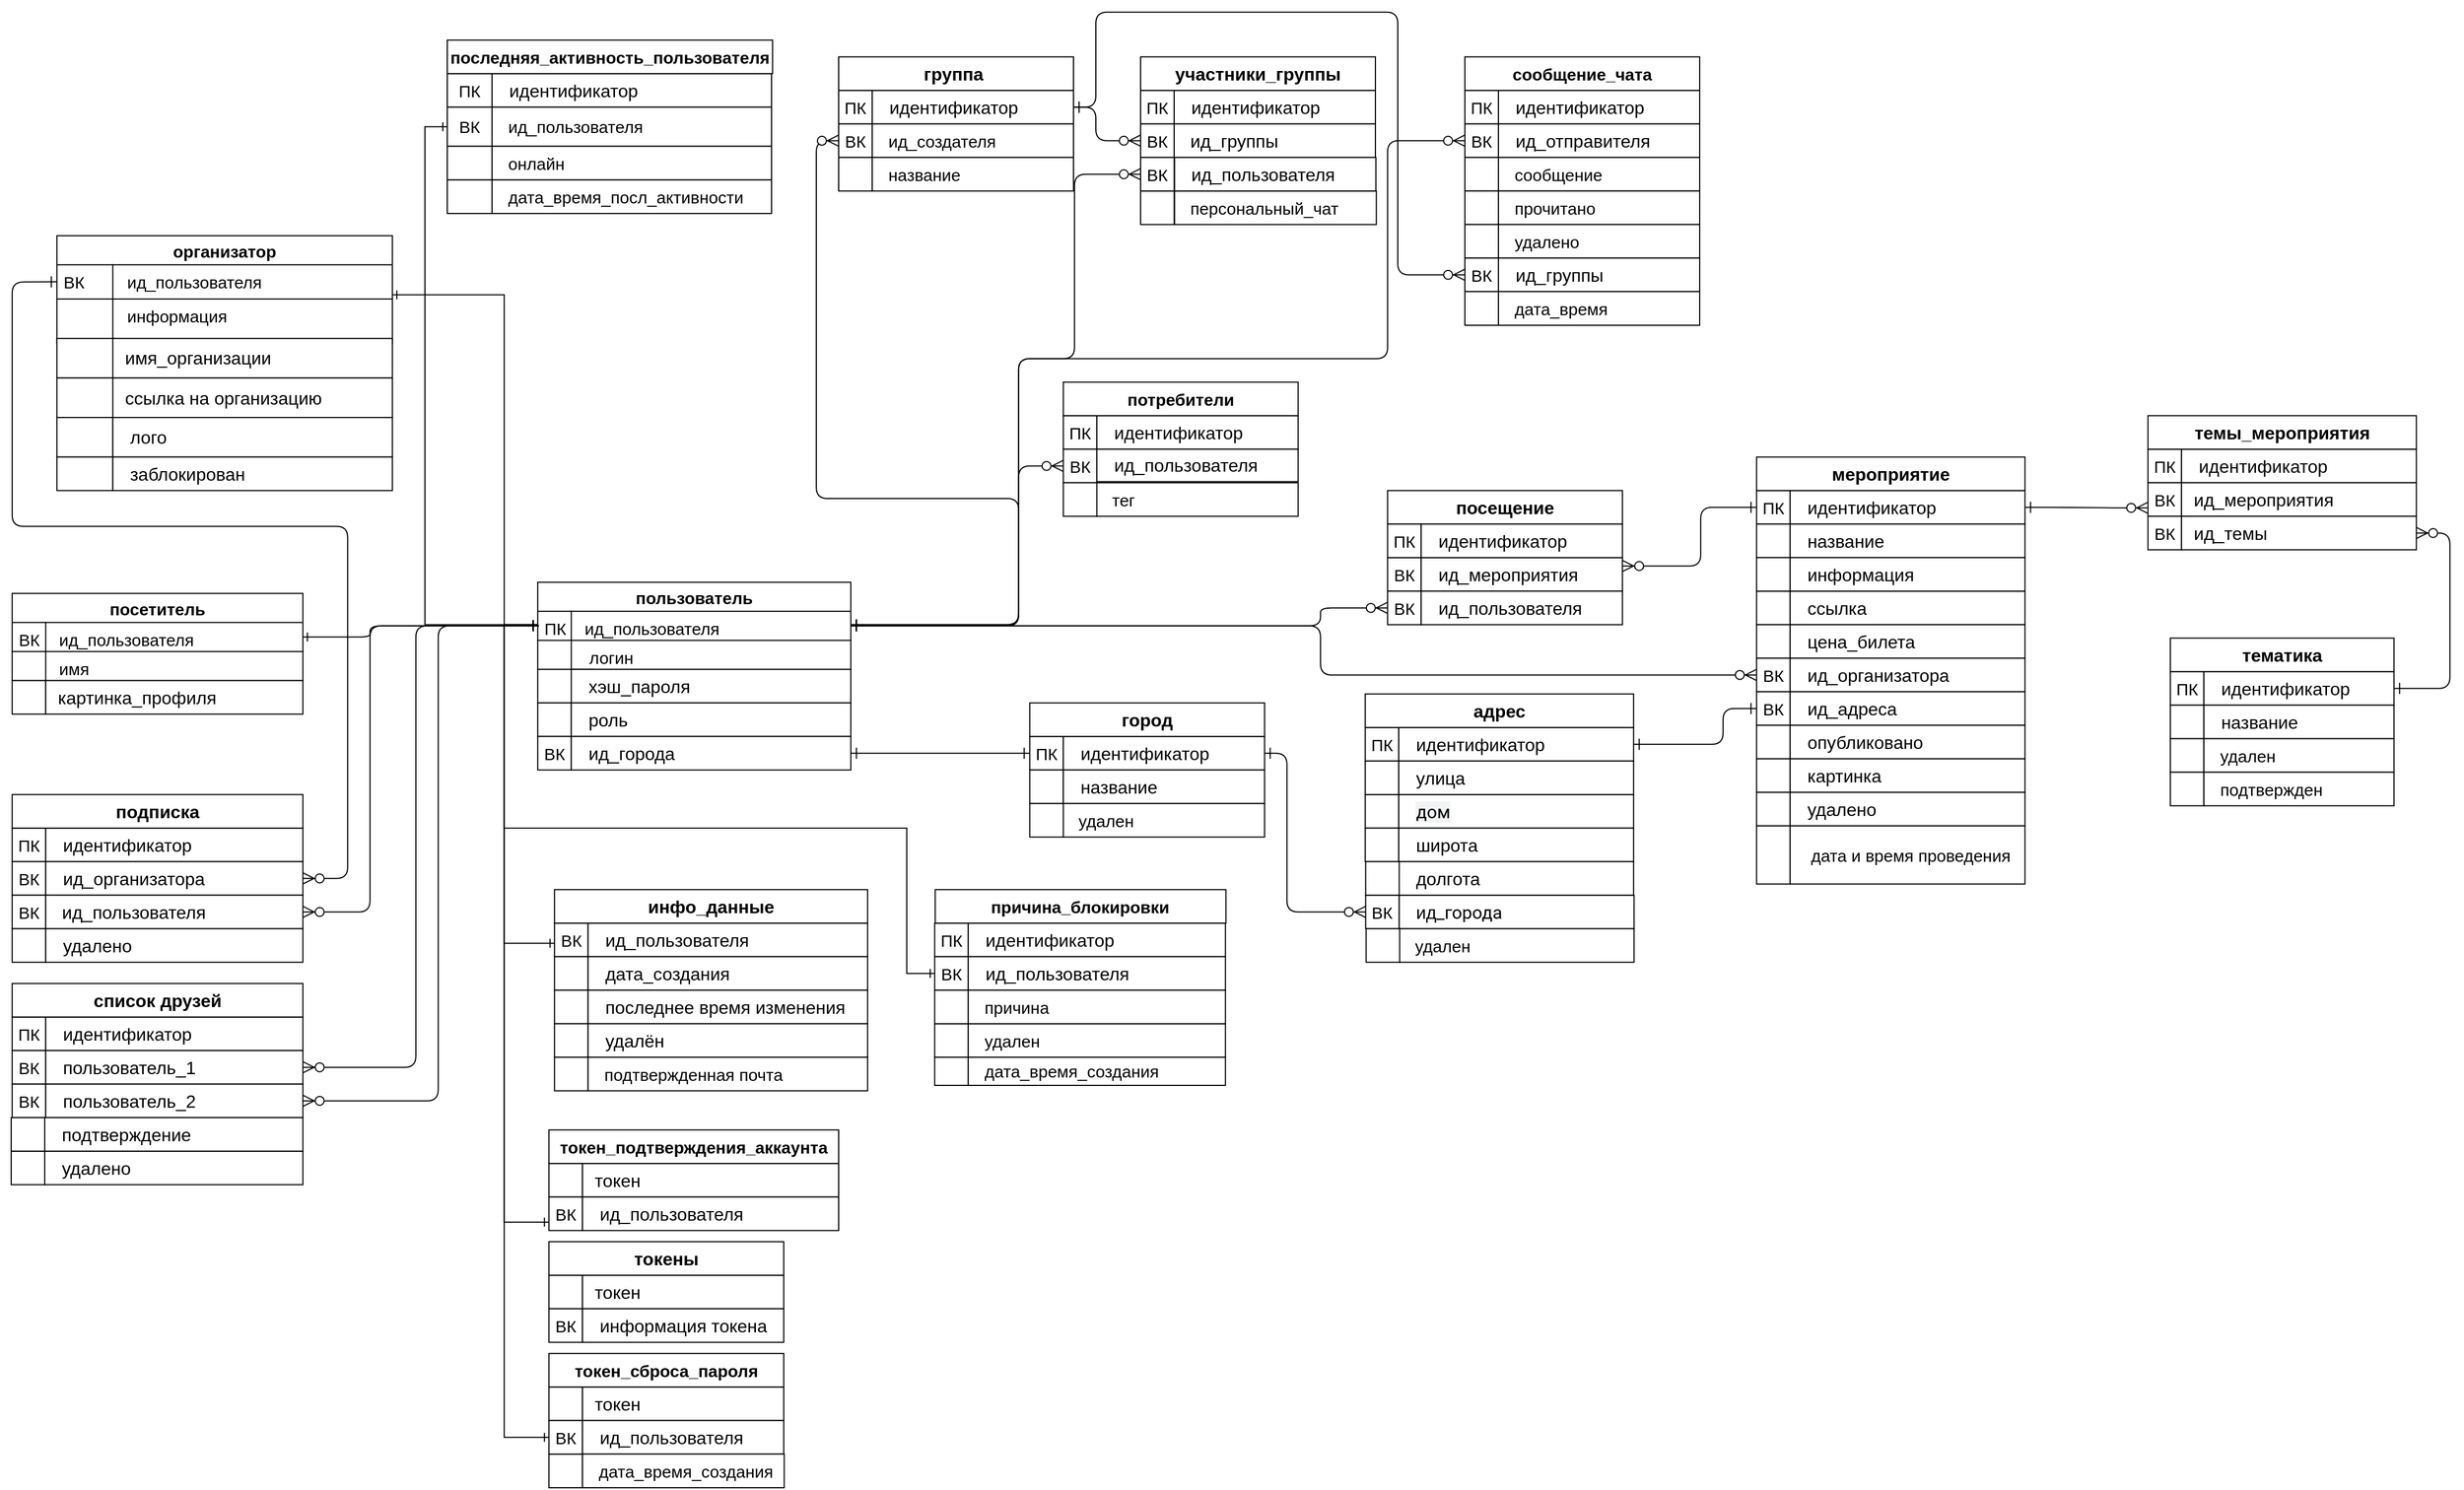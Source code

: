 <mxfile version="13.6.2" type="device"><diagram id="C5RBs43oDa-KdzZeNtuy" name="Page-1"><mxGraphModel dx="-841" dy="470" grid="1" gridSize="10" guides="1" tooltips="1" connect="1" arrows="1" fold="1" page="1" pageScale="1" pageWidth="827" pageHeight="1169" math="0" shadow="0"><root><mxCell id="WIyWlLk6GJQsqaUBKTNV-0"/><mxCell id="WIyWlLk6GJQsqaUBKTNV-1" parent="WIyWlLk6GJQsqaUBKTNV-0"/><mxCell id="ENhGpsi_V7w4KnGSy6QL-4" value="" style="group" parent="WIyWlLk6GJQsqaUBKTNV-1" vertex="1" connectable="0"><mxGeometry x="3505" y="1170" width="190" height="138" as="geometry"/></mxCell><mxCell id="Sx66tLFyNWH9WI3ne9uR-0" style="edgeStyle=orthogonalEdgeStyle;rounded=0;orthogonalLoop=1;jettySize=auto;html=1;exitX=0;exitY=0.5;exitDx=0;exitDy=0;entryX=1;entryY=-0.093;entryDx=0;entryDy=0;entryPerimeter=0;startArrow=ERone;startFill=0;endArrow=ERone;endFill=0;fontSize=15;" edge="1" parent="WIyWlLk6GJQsqaUBKTNV-1" source="Sx66tLFyNWH9WI3ne9uR-3" target="Sx66tLFyNWH9WI3ne9uR-64"><mxGeometry relative="1" as="geometry"><Array as="points"><mxPoint x="2640.88" y="638.86"/><mxPoint x="2640.88" y="342.86"/></Array></mxGeometry></mxCell><mxCell id="Sx66tLFyNWH9WI3ne9uR-1" value="" style="group;fontSize=15;" vertex="1" connectable="0" parent="WIyWlLk6GJQsqaUBKTNV-1"><mxGeometry x="2670.88" y="599.86" width="280" height="138" as="geometry"/></mxCell><mxCell id="Sx66tLFyNWH9WI3ne9uR-2" value="пользователь" style="swimlane;fontStyle=1;childLayout=stackLayout;horizontal=1;startSize=26;horizontalStack=0;resizeParent=1;resizeLast=0;collapsible=1;marginBottom=0;rounded=0;shadow=0;strokeWidth=1;fontSize=15;" vertex="1" parent="Sx66tLFyNWH9WI3ne9uR-1"><mxGeometry width="280" height="78" as="geometry"><mxRectangle x="20" y="80" width="160" height="26" as="alternateBounds"/></mxGeometry></mxCell><mxCell id="Sx66tLFyNWH9WI3ne9uR-3" value="ид_пользователя" style="shape=partialRectangle;top=0;left=0;right=0;bottom=1;align=left;verticalAlign=top;fillColor=none;spacingLeft=40;spacingRight=4;overflow=hidden;rotatable=0;points=[[0,0.5],[1,0.5]];portConstraint=eastwest;dropTarget=0;rounded=0;shadow=0;strokeWidth=1;fontStyle=0;fontSize=15;" vertex="1" parent="Sx66tLFyNWH9WI3ne9uR-2"><mxGeometry y="26" width="280" height="26" as="geometry"/></mxCell><mxCell id="Sx66tLFyNWH9WI3ne9uR-4" value="ПК" style="shape=partialRectangle;top=0;left=0;bottom=0;fillColor=none;align=left;verticalAlign=top;spacingLeft=4;spacingRight=4;overflow=hidden;rotatable=0;points=[];portConstraint=eastwest;part=1;fontSize=15;" vertex="1" connectable="0" parent="Sx66tLFyNWH9WI3ne9uR-3"><mxGeometry width="30" height="26" as="geometry"/></mxCell><mxCell id="Sx66tLFyNWH9WI3ne9uR-5" value=" логин" style="shape=partialRectangle;top=0;left=0;right=0;bottom=0;align=left;verticalAlign=top;fillColor=none;spacingLeft=40;spacingRight=4;overflow=hidden;rotatable=0;points=[[0,0.5],[1,0.5]];portConstraint=eastwest;dropTarget=0;rounded=0;shadow=0;strokeWidth=1;fontSize=15;" vertex="1" parent="Sx66tLFyNWH9WI3ne9uR-2"><mxGeometry y="52" width="280" height="26" as="geometry"/></mxCell><mxCell id="Sx66tLFyNWH9WI3ne9uR-6" value="" style="shape=partialRectangle;top=0;left=0;bottom=0;fillColor=none;align=left;verticalAlign=top;spacingLeft=4;spacingRight=4;overflow=hidden;rotatable=0;points=[];portConstraint=eastwest;part=1;fontSize=15;" vertex="1" connectable="0" parent="Sx66tLFyNWH9WI3ne9uR-5"><mxGeometry width="30" height="26" as="geometry"/></mxCell><mxCell id="Sx66tLFyNWH9WI3ne9uR-7" value="" style="group;fontSize=15;" vertex="1" connectable="0" parent="Sx66tLFyNWH9WI3ne9uR-1"><mxGeometry y="78" width="280" height="60" as="geometry"/></mxCell><mxCell id="Sx66tLFyNWH9WI3ne9uR-8" value="" style="rounded=0;whiteSpace=wrap;html=1;fontSize=15;" vertex="1" parent="Sx66tLFyNWH9WI3ne9uR-7"><mxGeometry width="49.412" height="30" as="geometry"/></mxCell><mxCell id="Sx66tLFyNWH9WI3ne9uR-9" value="&lt;span style=&quot;font-size: 16px&quot;&gt;&amp;nbsp; &amp;nbsp;хэш_пароля&lt;/span&gt;" style="rounded=0;whiteSpace=wrap;html=1;align=left;fontSize=15;" vertex="1" parent="Sx66tLFyNWH9WI3ne9uR-7"><mxGeometry x="30" width="250" height="30" as="geometry"/></mxCell><mxCell id="Sx66tLFyNWH9WI3ne9uR-10" value="" style="rounded=0;whiteSpace=wrap;html=1;fontSize=15;" vertex="1" parent="Sx66tLFyNWH9WI3ne9uR-7"><mxGeometry y="30" width="30" height="30" as="geometry"/></mxCell><mxCell id="Sx66tLFyNWH9WI3ne9uR-11" value="&lt;span style=&quot;font-size: 16px&quot;&gt;&amp;nbsp; &amp;nbsp;роль&lt;/span&gt;" style="rounded=0;whiteSpace=wrap;html=1;align=left;fontSize=15;" vertex="1" parent="Sx66tLFyNWH9WI3ne9uR-7"><mxGeometry x="30" y="30" width="250" height="30" as="geometry"/></mxCell><mxCell id="Sx66tLFyNWH9WI3ne9uR-12" value="ПК" style="rounded=0;whiteSpace=wrap;html=1;fontSize=15;" vertex="1" parent="WIyWlLk6GJQsqaUBKTNV-1"><mxGeometry x="3760.88" y="517.86" width="30" height="30" as="geometry"/></mxCell><mxCell id="Sx66tLFyNWH9WI3ne9uR-13" value="&lt;span style=&quot;font-size: 16px&quot;&gt;&amp;nbsp; &amp;nbsp;идентификатор&lt;/span&gt;" style="rounded=0;whiteSpace=wrap;html=1;align=left;fontSize=15;" vertex="1" parent="WIyWlLk6GJQsqaUBKTNV-1"><mxGeometry x="3790.88" y="517.86" width="210" height="30" as="geometry"/></mxCell><mxCell id="Sx66tLFyNWH9WI3ne9uR-14" value="ВК" style="rounded=0;whiteSpace=wrap;html=1;fontSize=15;" vertex="1" parent="WIyWlLk6GJQsqaUBKTNV-1"><mxGeometry x="2670.88" y="737.86" width="30" height="30" as="geometry"/></mxCell><mxCell id="Sx66tLFyNWH9WI3ne9uR-15" value="&lt;span style=&quot;font-size: 16px&quot;&gt;&amp;nbsp; &amp;nbsp;ид_города&lt;/span&gt;" style="rounded=0;whiteSpace=wrap;html=1;align=left;fontSize=15;" vertex="1" parent="WIyWlLk6GJQsqaUBKTNV-1"><mxGeometry x="2700.88" y="737.86" width="250" height="30" as="geometry"/></mxCell><mxCell id="Sx66tLFyNWH9WI3ne9uR-16" value="" style="group;fontSize=15;" vertex="1" connectable="0" parent="WIyWlLk6GJQsqaUBKTNV-1"><mxGeometry x="2290.88" y="609.86" width="170" height="138" as="geometry"/></mxCell><mxCell id="Sx66tLFyNWH9WI3ne9uR-17" value="посетитель" style="swimlane;fontStyle=1;childLayout=stackLayout;horizontal=1;startSize=26;horizontalStack=0;resizeParent=1;resizeLast=0;collapsible=1;marginBottom=0;rounded=0;shadow=0;strokeWidth=1;fontSize=15;" vertex="1" parent="Sx66tLFyNWH9WI3ne9uR-16"><mxGeometry x="-90" width="260" height="78" as="geometry"><mxRectangle x="20" y="80" width="160" height="26" as="alternateBounds"/></mxGeometry></mxCell><mxCell id="Sx66tLFyNWH9WI3ne9uR-18" value="ид_пользователя" style="shape=partialRectangle;top=0;left=0;right=0;bottom=1;align=left;verticalAlign=top;fillColor=none;spacingLeft=40;spacingRight=4;overflow=hidden;rotatable=0;points=[[0,0.5],[1,0.5]];portConstraint=eastwest;dropTarget=0;rounded=0;shadow=0;strokeWidth=1;fontStyle=0;fontSize=15;" vertex="1" parent="Sx66tLFyNWH9WI3ne9uR-17"><mxGeometry y="26" width="260" height="26" as="geometry"/></mxCell><mxCell id="Sx66tLFyNWH9WI3ne9uR-19" value="ВК" style="shape=partialRectangle;top=0;left=0;bottom=0;fillColor=none;align=left;verticalAlign=top;spacingLeft=4;spacingRight=4;overflow=hidden;rotatable=0;points=[];portConstraint=eastwest;part=1;fontSize=15;" vertex="1" connectable="0" parent="Sx66tLFyNWH9WI3ne9uR-18"><mxGeometry width="30" height="26" as="geometry"/></mxCell><mxCell id="Sx66tLFyNWH9WI3ne9uR-20" value="имя" style="shape=partialRectangle;top=0;left=0;right=0;bottom=0;align=left;verticalAlign=top;fillColor=none;spacingLeft=40;spacingRight=4;overflow=hidden;rotatable=0;points=[[0,0.5],[1,0.5]];portConstraint=eastwest;dropTarget=0;rounded=0;shadow=0;strokeWidth=1;fontSize=15;" vertex="1" parent="Sx66tLFyNWH9WI3ne9uR-17"><mxGeometry y="52" width="260" height="26" as="geometry"/></mxCell><mxCell id="Sx66tLFyNWH9WI3ne9uR-21" value="" style="shape=partialRectangle;top=0;left=0;bottom=0;fillColor=none;align=left;verticalAlign=top;spacingLeft=4;spacingRight=4;overflow=hidden;rotatable=0;points=[];portConstraint=eastwest;part=1;fontSize=15;" vertex="1" connectable="0" parent="Sx66tLFyNWH9WI3ne9uR-20"><mxGeometry width="30" height="26" as="geometry"/></mxCell><mxCell id="Sx66tLFyNWH9WI3ne9uR-22" value="" style="group;fontSize=15;" vertex="1" connectable="0" parent="Sx66tLFyNWH9WI3ne9uR-16"><mxGeometry y="78" width="170" height="60" as="geometry"/></mxCell><mxCell id="Sx66tLFyNWH9WI3ne9uR-23" value="" style="rounded=0;whiteSpace=wrap;html=1;fontSize=15;" vertex="1" parent="Sx66tLFyNWH9WI3ne9uR-22"><mxGeometry x="-90" width="30" height="30" as="geometry"/></mxCell><mxCell id="Sx66tLFyNWH9WI3ne9uR-24" value="&lt;span style=&quot;font-size: 16px&quot;&gt;&amp;nbsp; картинка_профиля&lt;/span&gt;" style="rounded=0;whiteSpace=wrap;html=1;align=left;fontSize=15;" vertex="1" parent="Sx66tLFyNWH9WI3ne9uR-22"><mxGeometry x="-60" width="230" height="30" as="geometry"/></mxCell><mxCell id="Sx66tLFyNWH9WI3ne9uR-25" value="&lt;b style=&quot;font-size: 16px&quot;&gt;мероприятие&lt;/b&gt;" style="rounded=0;whiteSpace=wrap;html=1;align=center;fontSize=15;" vertex="1" parent="WIyWlLk6GJQsqaUBKTNV-1"><mxGeometry x="3760.88" y="487.86" width="240" height="30" as="geometry"/></mxCell><mxCell id="Sx66tLFyNWH9WI3ne9uR-26" value="" style="rounded=0;whiteSpace=wrap;html=1;fontSize=15;" vertex="1" parent="WIyWlLk6GJQsqaUBKTNV-1"><mxGeometry x="3760.88" y="547.86" width="30" height="30" as="geometry"/></mxCell><mxCell id="Sx66tLFyNWH9WI3ne9uR-27" value="&lt;span style=&quot;font-size: 16px&quot;&gt;&amp;nbsp; &amp;nbsp;название&lt;/span&gt;" style="rounded=0;whiteSpace=wrap;html=1;align=left;fontSize=15;" vertex="1" parent="WIyWlLk6GJQsqaUBKTNV-1"><mxGeometry x="3790.88" y="547.86" width="210" height="30" as="geometry"/></mxCell><mxCell id="Sx66tLFyNWH9WI3ne9uR-28" value="" style="rounded=0;whiteSpace=wrap;html=1;fontSize=15;" vertex="1" parent="WIyWlLk6GJQsqaUBKTNV-1"><mxGeometry x="3760.88" y="607.86" width="30" height="30" as="geometry"/></mxCell><mxCell id="Sx66tLFyNWH9WI3ne9uR-29" value="&lt;span style=&quot;font-size: 16px&quot;&gt;&amp;nbsp; &amp;nbsp;ссылка&lt;/span&gt;" style="rounded=0;whiteSpace=wrap;html=1;align=left;fontSize=15;" vertex="1" parent="WIyWlLk6GJQsqaUBKTNV-1"><mxGeometry x="3790.88" y="607.86" width="210" height="30" as="geometry"/></mxCell><mxCell id="Sx66tLFyNWH9WI3ne9uR-30" value="" style="rounded=0;whiteSpace=wrap;html=1;fontSize=15;" vertex="1" parent="WIyWlLk6GJQsqaUBKTNV-1"><mxGeometry x="3760.88" y="577.86" width="30" height="30" as="geometry"/></mxCell><mxCell id="Sx66tLFyNWH9WI3ne9uR-31" value="&lt;span style=&quot;font-size: 16px&quot;&gt;&amp;nbsp; &amp;nbsp;информация&lt;/span&gt;" style="rounded=0;whiteSpace=wrap;html=1;align=left;fontSize=15;" vertex="1" parent="WIyWlLk6GJQsqaUBKTNV-1"><mxGeometry x="3790.88" y="577.86" width="210" height="30" as="geometry"/></mxCell><mxCell id="Sx66tLFyNWH9WI3ne9uR-32" value="" style="rounded=0;whiteSpace=wrap;html=1;fontSize=15;" vertex="1" parent="WIyWlLk6GJQsqaUBKTNV-1"><mxGeometry x="3760.88" y="637.86" width="30" height="30" as="geometry"/></mxCell><mxCell id="Sx66tLFyNWH9WI3ne9uR-33" value="&lt;span style=&quot;font-size: 16px&quot;&gt;&amp;nbsp; &amp;nbsp;цена_билета&lt;/span&gt;" style="rounded=0;whiteSpace=wrap;html=1;align=left;fontSize=15;" vertex="1" parent="WIyWlLk6GJQsqaUBKTNV-1"><mxGeometry x="3790.88" y="637.86" width="210" height="30" as="geometry"/></mxCell><mxCell id="Sx66tLFyNWH9WI3ne9uR-34" value="ВК" style="rounded=0;whiteSpace=wrap;html=1;fontSize=15;" vertex="1" parent="WIyWlLk6GJQsqaUBKTNV-1"><mxGeometry x="3760.88" y="667.86" width="30" height="30" as="geometry"/></mxCell><mxCell id="Sx66tLFyNWH9WI3ne9uR-35" value="&lt;span style=&quot;font-size: 16px&quot;&gt;&amp;nbsp; &amp;nbsp;ид_организатора&amp;nbsp;&lt;/span&gt;" style="rounded=0;whiteSpace=wrap;html=1;align=left;fontSize=15;" vertex="1" parent="WIyWlLk6GJQsqaUBKTNV-1"><mxGeometry x="3790.88" y="667.86" width="210" height="30" as="geometry"/></mxCell><mxCell id="Sx66tLFyNWH9WI3ne9uR-36" value="ПК" style="rounded=0;whiteSpace=wrap;html=1;fontSize=15;" vertex="1" parent="WIyWlLk6GJQsqaUBKTNV-1"><mxGeometry x="4130.88" y="679.86" width="30" height="30" as="geometry"/></mxCell><mxCell id="Sx66tLFyNWH9WI3ne9uR-37" value="&lt;span style=&quot;font-size: 16px&quot;&gt;&amp;nbsp; &amp;nbsp;идентификатор&lt;/span&gt;" style="rounded=0;whiteSpace=wrap;html=1;align=left;fontSize=15;" vertex="1" parent="WIyWlLk6GJQsqaUBKTNV-1"><mxGeometry x="4160.88" y="679.86" width="170" height="30" as="geometry"/></mxCell><mxCell id="Sx66tLFyNWH9WI3ne9uR-38" value="&lt;b style=&quot;font-size: 16px&quot;&gt;тематика&lt;/b&gt;" style="rounded=0;whiteSpace=wrap;html=1;align=center;fontSize=15;" vertex="1" parent="WIyWlLk6GJQsqaUBKTNV-1"><mxGeometry x="4130.88" y="649.86" width="200" height="30" as="geometry"/></mxCell><mxCell id="Sx66tLFyNWH9WI3ne9uR-39" value="" style="rounded=0;whiteSpace=wrap;html=1;fontSize=15;" vertex="1" parent="WIyWlLk6GJQsqaUBKTNV-1"><mxGeometry x="4130.88" y="709.86" width="30" height="30" as="geometry"/></mxCell><mxCell id="Sx66tLFyNWH9WI3ne9uR-40" value="&lt;span style=&quot;font-size: 16px&quot;&gt;&amp;nbsp; &amp;nbsp;название&lt;/span&gt;" style="rounded=0;whiteSpace=wrap;html=1;align=left;fontSize=15;" vertex="1" parent="WIyWlLk6GJQsqaUBKTNV-1"><mxGeometry x="4160.88" y="709.86" width="170" height="30" as="geometry"/></mxCell><mxCell id="Sx66tLFyNWH9WI3ne9uR-41" value="ВК" style="rounded=0;whiteSpace=wrap;html=1;fontSize=15;" vertex="1" parent="WIyWlLk6GJQsqaUBKTNV-1"><mxGeometry x="3760.88" y="697.86" width="30" height="30" as="geometry"/></mxCell><mxCell id="Sx66tLFyNWH9WI3ne9uR-42" value="&lt;span style=&quot;font-size: 16px&quot;&gt;&amp;nbsp; &amp;nbsp;ид_адреса&lt;/span&gt;" style="rounded=0;whiteSpace=wrap;html=1;align=left;fontSize=15;" vertex="1" parent="WIyWlLk6GJQsqaUBKTNV-1"><mxGeometry x="3790.88" y="697.86" width="210" height="30" as="geometry"/></mxCell><mxCell id="Sx66tLFyNWH9WI3ne9uR-43" value="ПК" style="rounded=0;whiteSpace=wrap;html=1;fontSize=15;" vertex="1" parent="WIyWlLk6GJQsqaUBKTNV-1"><mxGeometry x="3110.88" y="737.86" width="30" height="30" as="geometry"/></mxCell><mxCell id="Sx66tLFyNWH9WI3ne9uR-44" value="&lt;span style=&quot;font-size: 16px&quot;&gt;&amp;nbsp; &amp;nbsp;идентификатор&lt;/span&gt;" style="rounded=0;whiteSpace=wrap;html=1;align=left;fontSize=15;" vertex="1" parent="WIyWlLk6GJQsqaUBKTNV-1"><mxGeometry x="3140.88" y="737.86" width="180" height="30" as="geometry"/></mxCell><mxCell id="Sx66tLFyNWH9WI3ne9uR-45" value="&lt;b style=&quot;font-size: 16px&quot;&gt;город&lt;/b&gt;" style="rounded=0;whiteSpace=wrap;html=1;align=center;fontSize=15;" vertex="1" parent="WIyWlLk6GJQsqaUBKTNV-1"><mxGeometry x="3110.88" y="707.86" width="210" height="30" as="geometry"/></mxCell><mxCell id="Sx66tLFyNWH9WI3ne9uR-46" value="" style="rounded=0;whiteSpace=wrap;html=1;fontSize=15;" vertex="1" parent="WIyWlLk6GJQsqaUBKTNV-1"><mxGeometry x="3110.88" y="767.86" width="30" height="30" as="geometry"/></mxCell><mxCell id="Sx66tLFyNWH9WI3ne9uR-47" value="&lt;span style=&quot;font-size: 16px&quot;&gt;&amp;nbsp; &amp;nbsp;название&lt;/span&gt;" style="rounded=0;whiteSpace=wrap;html=1;align=left;fontSize=15;" vertex="1" parent="WIyWlLk6GJQsqaUBKTNV-1"><mxGeometry x="3140.88" y="767.86" width="180" height="30" as="geometry"/></mxCell><mxCell id="Sx66tLFyNWH9WI3ne9uR-48" value="ПК" style="rounded=0;whiteSpace=wrap;html=1;fontSize=15;fontStyle=0" vertex="1" parent="WIyWlLk6GJQsqaUBKTNV-1"><mxGeometry x="3410.88" y="729.86" width="30" height="30" as="geometry"/></mxCell><mxCell id="Sx66tLFyNWH9WI3ne9uR-49" value="&lt;span style=&quot;font-size: 16px&quot;&gt;&amp;nbsp; &amp;nbsp;идентификатор&lt;/span&gt;" style="rounded=0;whiteSpace=wrap;html=1;align=left;fontSize=15;fontStyle=0" vertex="1" parent="WIyWlLk6GJQsqaUBKTNV-1"><mxGeometry x="3440.88" y="729.86" width="210" height="30" as="geometry"/></mxCell><mxCell id="Sx66tLFyNWH9WI3ne9uR-50" value="&lt;b style=&quot;font-size: 16px&quot;&gt;адрес&lt;/b&gt;" style="rounded=0;whiteSpace=wrap;html=1;align=center;fontSize=15;" vertex="1" parent="WIyWlLk6GJQsqaUBKTNV-1"><mxGeometry x="3410.88" y="699.86" width="240" height="30" as="geometry"/></mxCell><mxCell id="Sx66tLFyNWH9WI3ne9uR-51" value="ВК" style="rounded=0;whiteSpace=wrap;html=1;fontSize=15;fontStyle=0" vertex="1" parent="WIyWlLk6GJQsqaUBKTNV-1"><mxGeometry x="3411.29" y="879.86" width="30" height="30" as="geometry"/></mxCell><mxCell id="Sx66tLFyNWH9WI3ne9uR-52" value="&lt;span style=&quot;font-size: 16px&quot;&gt;&amp;nbsp; &amp;nbsp;ид&lt;/span&gt;&lt;span style=&quot;font-size: 16px ; font-family: &amp;#34;roboto&amp;#34; , &amp;#34;arial&amp;#34; , sans-serif ; background-color: rgb(255 , 255 , 255)&quot;&gt;_города&lt;/span&gt;" style="rounded=0;whiteSpace=wrap;html=1;align=left;fontSize=15;fontStyle=0" vertex="1" parent="WIyWlLk6GJQsqaUBKTNV-1"><mxGeometry x="3441.29" y="879.86" width="210" height="30" as="geometry"/></mxCell><mxCell id="Sx66tLFyNWH9WI3ne9uR-53" value="" style="rounded=0;whiteSpace=wrap;html=1;fontSize=15;fontStyle=0" vertex="1" parent="WIyWlLk6GJQsqaUBKTNV-1"><mxGeometry x="3410.88" y="789.86" width="30" height="30" as="geometry"/></mxCell><mxCell id="Sx66tLFyNWH9WI3ne9uR-54" value="&lt;span style=&quot;font-size: 16px&quot;&gt;&amp;nbsp; &amp;nbsp;&lt;/span&gt;&lt;font face=&quot;roboto, arial, sans-serif&quot; style=&quot;font-size: 16px&quot;&gt;&lt;span style=&quot;background-color: rgb(241 , 243 , 244)&quot;&gt;дом&lt;/span&gt;&lt;/font&gt;" style="rounded=0;whiteSpace=wrap;html=1;align=left;fontSize=15;fontStyle=0" vertex="1" parent="WIyWlLk6GJQsqaUBKTNV-1"><mxGeometry x="3440.88" y="789.86" width="210" height="30" as="geometry"/></mxCell><mxCell id="Sx66tLFyNWH9WI3ne9uR-55" value="" style="rounded=0;whiteSpace=wrap;html=1;fontSize=15;fontStyle=0" vertex="1" parent="WIyWlLk6GJQsqaUBKTNV-1"><mxGeometry x="3410.88" y="759.86" width="30" height="30" as="geometry"/></mxCell><mxCell id="Sx66tLFyNWH9WI3ne9uR-56" value="&lt;span style=&quot;font-size: 16px&quot;&gt;&amp;nbsp; &amp;nbsp;улица&lt;/span&gt;" style="rounded=0;whiteSpace=wrap;html=1;align=left;fontSize=15;fontStyle=0" vertex="1" parent="WIyWlLk6GJQsqaUBKTNV-1"><mxGeometry x="3440.88" y="759.86" width="210" height="30" as="geometry"/></mxCell><mxCell id="Sx66tLFyNWH9WI3ne9uR-57" value="" style="group;fontSize=15;" vertex="1" connectable="0" parent="WIyWlLk6GJQsqaUBKTNV-1"><mxGeometry x="2240.88" y="289.86" width="300" height="198" as="geometry"/></mxCell><mxCell id="Sx66tLFyNWH9WI3ne9uR-58" value="" style="rounded=0;whiteSpace=wrap;html=1;fontSize=15;" vertex="1" parent="Sx66tLFyNWH9WI3ne9uR-57"><mxGeometry y="162.64" width="50" height="35.36" as="geometry"/></mxCell><mxCell id="Sx66tLFyNWH9WI3ne9uR-59" value="&lt;span style=&quot;font-size: 16px&quot;&gt;&amp;nbsp; &amp;nbsp;лого&lt;/span&gt;" style="rounded=0;whiteSpace=wrap;html=1;align=left;fontSize=15;" vertex="1" parent="Sx66tLFyNWH9WI3ne9uR-57"><mxGeometry x="50" y="162.64" width="250" height="35.36" as="geometry"/></mxCell><mxCell id="Sx66tLFyNWH9WI3ne9uR-60" value="" style="group;fontSize=15;" vertex="1" connectable="0" parent="Sx66tLFyNWH9WI3ne9uR-57"><mxGeometry width="300" height="162.649" as="geometry"/></mxCell><mxCell id="Sx66tLFyNWH9WI3ne9uR-61" value="организатор" style="swimlane;fontStyle=1;childLayout=stackLayout;horizontal=1;startSize=26;horizontalStack=0;resizeParent=1;resizeLast=0;collapsible=1;marginBottom=0;rounded=0;shadow=0;strokeWidth=1;fontSize=15;" vertex="1" parent="Sx66tLFyNWH9WI3ne9uR-60"><mxGeometry width="300" height="96.643" as="geometry"><mxRectangle x="20" y="80" width="160" height="26" as="alternateBounds"/></mxGeometry></mxCell><mxCell id="Sx66tLFyNWH9WI3ne9uR-62" value="     ид_пользователя" style="shape=partialRectangle;top=0;left=0;right=0;bottom=1;align=left;verticalAlign=top;fillColor=none;spacingLeft=40;spacingRight=4;overflow=hidden;rotatable=0;points=[[0,0.5],[1,0.5]];portConstraint=eastwest;dropTarget=0;rounded=0;shadow=0;strokeWidth=1;fontStyle=0;fontSize=15;" vertex="1" parent="Sx66tLFyNWH9WI3ne9uR-61"><mxGeometry y="26" width="300" height="30.643" as="geometry"/></mxCell><mxCell id="Sx66tLFyNWH9WI3ne9uR-63" value="ВК" style="shape=partialRectangle;top=0;left=0;bottom=0;fillColor=none;align=left;verticalAlign=top;spacingLeft=4;spacingRight=4;overflow=hidden;rotatable=0;points=[];portConstraint=eastwest;part=1;fontSize=15;" vertex="1" connectable="0" parent="Sx66tLFyNWH9WI3ne9uR-62"><mxGeometry width="50" height="30.64" as="geometry"/></mxCell><mxCell id="Sx66tLFyNWH9WI3ne9uR-64" value="     информация" style="shape=partialRectangle;top=0;left=0;right=0;bottom=0;align=left;verticalAlign=top;fillColor=none;spacingLeft=40;spacingRight=4;overflow=hidden;rotatable=0;points=[[0,0.5],[1,0.5]];portConstraint=eastwest;dropTarget=0;rounded=0;shadow=0;strokeWidth=1;fontSize=15;" vertex="1" parent="Sx66tLFyNWH9WI3ne9uR-61"><mxGeometry y="56.643" width="300" height="40" as="geometry"/></mxCell><mxCell id="Sx66tLFyNWH9WI3ne9uR-65" value="" style="shape=partialRectangle;top=0;left=0;bottom=0;fillColor=none;align=left;verticalAlign=top;spacingLeft=4;spacingRight=4;overflow=hidden;rotatable=0;points=[];portConstraint=eastwest;part=1;fontSize=15;" vertex="1" connectable="0" parent="Sx66tLFyNWH9WI3ne9uR-64"><mxGeometry width="50" height="40" as="geometry"/></mxCell><mxCell id="Sx66tLFyNWH9WI3ne9uR-66" value="" style="group;fontSize=15;" vertex="1" connectable="0" parent="Sx66tLFyNWH9WI3ne9uR-60"><mxGeometry y="91.929" width="300" height="70.72" as="geometry"/></mxCell><mxCell id="Sx66tLFyNWH9WI3ne9uR-67" value="" style="rounded=0;whiteSpace=wrap;html=1;fontSize=15;" vertex="1" parent="Sx66tLFyNWH9WI3ne9uR-66"><mxGeometry width="51.176" height="35.357" as="geometry"/></mxCell><mxCell id="Sx66tLFyNWH9WI3ne9uR-68" value="&lt;span style=&quot;font-size: 16px&quot;&gt;&amp;nbsp; имя_организации&lt;/span&gt;" style="rounded=0;whiteSpace=wrap;html=1;align=left;fontSize=15;" vertex="1" parent="Sx66tLFyNWH9WI3ne9uR-66"><mxGeometry x="50" width="250" height="35.36" as="geometry"/></mxCell><mxCell id="Sx66tLFyNWH9WI3ne9uR-69" value="" style="rounded=0;whiteSpace=wrap;html=1;fontSize=15;" vertex="1" parent="Sx66tLFyNWH9WI3ne9uR-66"><mxGeometry y="35.357" width="51.176" height="35.357" as="geometry"/></mxCell><mxCell id="Sx66tLFyNWH9WI3ne9uR-70" value="&lt;span style=&quot;font-size: 16px&quot;&gt;&amp;nbsp; ссылка на организацию&lt;/span&gt;" style="rounded=0;whiteSpace=wrap;html=1;align=left;fontSize=15;" vertex="1" parent="Sx66tLFyNWH9WI3ne9uR-66"><mxGeometry x="50" y="35.36" width="250" height="35.36" as="geometry"/></mxCell><mxCell id="Sx66tLFyNWH9WI3ne9uR-71" value="" style="edgeStyle=elbowEdgeStyle;endArrow=ERone;startArrow=ERone;shadow=0;strokeWidth=1;endSize=8;startSize=8;startFill=0;endFill=0;exitX=1;exitY=0.5;exitDx=0;exitDy=0;entryX=0;entryY=0.5;entryDx=0;entryDy=0;fontSize=15;" edge="1" parent="WIyWlLk6GJQsqaUBKTNV-1" source="Sx66tLFyNWH9WI3ne9uR-15" target="Sx66tLFyNWH9WI3ne9uR-43"><mxGeometry width="100" height="100" relative="1" as="geometry"><mxPoint x="2880.88" y="899.86" as="sourcePoint"/><mxPoint x="3110.88" y="755.86" as="targetPoint"/></mxGeometry></mxCell><mxCell id="Sx66tLFyNWH9WI3ne9uR-72" value="" style="edgeStyle=orthogonalEdgeStyle;endArrow=ERzeroToMany;startArrow=ERone;shadow=0;strokeWidth=1;endSize=8;startSize=8;startFill=0;entryX=0;entryY=0.5;entryDx=0;entryDy=0;endFill=1;exitX=1;exitY=0.5;exitDx=0;exitDy=0;fontSize=15;" edge="1" parent="WIyWlLk6GJQsqaUBKTNV-1" source="Sx66tLFyNWH9WI3ne9uR-44" target="Sx66tLFyNWH9WI3ne9uR-51"><mxGeometry width="100" height="100" relative="1" as="geometry"><mxPoint x="3440.88" y="1229.86" as="sourcePoint"/><mxPoint x="3480.88" y="1104.86" as="targetPoint"/><Array as="points"><mxPoint x="3340.88" y="752.86"/><mxPoint x="3340.88" y="894.86"/><mxPoint x="3410.88" y="894.86"/></Array></mxGeometry></mxCell><mxCell id="Sx66tLFyNWH9WI3ne9uR-73" style="edgeStyle=orthogonalEdgeStyle;rounded=1;orthogonalLoop=1;jettySize=auto;html=1;entryX=1;entryY=0.5;entryDx=0;entryDy=0;startArrow=ERone;startFill=0;endArrow=ERone;endFill=0;fontSize=15;exitX=0;exitY=0.5;exitDx=0;exitDy=0;" edge="1" parent="WIyWlLk6GJQsqaUBKTNV-1" source="Sx66tLFyNWH9WI3ne9uR-3" target="Sx66tLFyNWH9WI3ne9uR-18"><mxGeometry relative="1" as="geometry"><mxPoint x="2668.88" y="648.86" as="sourcePoint"/><Array as="points"><mxPoint x="2520.88" y="638.86"/><mxPoint x="2520.88" y="648.86"/></Array></mxGeometry></mxCell><mxCell id="Sx66tLFyNWH9WI3ne9uR-74" value="" style="rounded=0;whiteSpace=wrap;html=1;fontSize=15;fontStyle=0" vertex="1" parent="WIyWlLk6GJQsqaUBKTNV-1"><mxGeometry x="3410.88" y="819.86" width="30" height="30" as="geometry"/></mxCell><mxCell id="Sx66tLFyNWH9WI3ne9uR-75" value="&lt;span style=&quot;font-size: 16px&quot;&gt;&amp;nbsp; &amp;nbsp;широта&lt;/span&gt;" style="rounded=0;whiteSpace=wrap;html=1;align=left;fontSize=15;fontStyle=0" vertex="1" parent="WIyWlLk6GJQsqaUBKTNV-1"><mxGeometry x="3440.88" y="819.86" width="210" height="30" as="geometry"/></mxCell><mxCell id="Sx66tLFyNWH9WI3ne9uR-76" value="" style="edgeStyle=orthogonalEdgeStyle;endArrow=ERone;startArrow=ERone;shadow=0;strokeWidth=1;endSize=8;startSize=8;startFill=0;endFill=0;exitX=0;exitY=0.5;exitDx=0;exitDy=0;entryX=1;entryY=0.5;entryDx=0;entryDy=0;fontSize=15;" edge="1" parent="WIyWlLk6GJQsqaUBKTNV-1" source="Sx66tLFyNWH9WI3ne9uR-41" target="Sx66tLFyNWH9WI3ne9uR-49"><mxGeometry width="100" height="100" relative="1" as="geometry"><mxPoint x="2850.88" y="822.86" as="sourcePoint"/><mxPoint x="3670.88" y="959.86" as="targetPoint"/><Array as="points"><mxPoint x="3730.88" y="712.86"/><mxPoint x="3730.88" y="744.86"/></Array></mxGeometry></mxCell><mxCell id="Sx66tLFyNWH9WI3ne9uR-77" value="" style="edgeStyle=orthogonalEdgeStyle;endArrow=ERzeroToMany;startArrow=ERone;shadow=0;strokeWidth=1;endSize=8;startSize=8;entryX=0;entryY=0.5;entryDx=0;entryDy=0;startFill=0;exitX=1;exitY=0.5;exitDx=0;exitDy=0;fontSize=15;" edge="1" parent="WIyWlLk6GJQsqaUBKTNV-1" source="Sx66tLFyNWH9WI3ne9uR-3" target="Sx66tLFyNWH9WI3ne9uR-34"><mxGeometry width="100" height="100" relative="1" as="geometry"><mxPoint x="2830.88" y="598.86" as="sourcePoint"/><mxPoint x="3060.88" y="594.86" as="targetPoint"/><Array as="points"><mxPoint x="3370.88" y="638.86"/><mxPoint x="3370.88" y="682.86"/></Array></mxGeometry></mxCell><mxCell id="Sx66tLFyNWH9WI3ne9uR-78" value="ПК" style="rounded=0;whiteSpace=wrap;html=1;fontSize=15;" vertex="1" parent="WIyWlLk6GJQsqaUBKTNV-1"><mxGeometry x="2200.88" y="819.86" width="30" height="30" as="geometry"/></mxCell><mxCell id="Sx66tLFyNWH9WI3ne9uR-79" value="&lt;span style=&quot;font-size: 16px&quot;&gt;&amp;nbsp; &amp;nbsp;идентификатор&lt;/span&gt;" style="rounded=0;whiteSpace=wrap;html=1;align=left;fontSize=15;" vertex="1" parent="WIyWlLk6GJQsqaUBKTNV-1"><mxGeometry x="2230.88" y="819.86" width="230" height="30" as="geometry"/></mxCell><mxCell id="Sx66tLFyNWH9WI3ne9uR-80" value="&lt;b style=&quot;font-size: 16px ; text-align: left&quot;&gt;подписка&lt;/b&gt;" style="rounded=0;whiteSpace=wrap;html=1;align=center;fontSize=15;" vertex="1" parent="WIyWlLk6GJQsqaUBKTNV-1"><mxGeometry x="2200.88" y="789.86" width="260" height="30" as="geometry"/></mxCell><mxCell id="Sx66tLFyNWH9WI3ne9uR-81" value="ВК" style="rounded=0;whiteSpace=wrap;html=1;fontSize=15;" vertex="1" parent="WIyWlLk6GJQsqaUBKTNV-1"><mxGeometry x="2200.88" y="849.86" width="30" height="30" as="geometry"/></mxCell><mxCell id="Sx66tLFyNWH9WI3ne9uR-82" value="&lt;span style=&quot;font-size: 16px&quot;&gt;&amp;nbsp; &amp;nbsp;ид_организатора&lt;/span&gt;" style="rounded=0;whiteSpace=wrap;html=1;align=left;fontSize=15;" vertex="1" parent="WIyWlLk6GJQsqaUBKTNV-1"><mxGeometry x="2230.88" y="849.86" width="230" height="30" as="geometry"/></mxCell><mxCell id="Sx66tLFyNWH9WI3ne9uR-83" value="ПК" style="rounded=0;whiteSpace=wrap;html=1;fontSize=15;" vertex="1" parent="WIyWlLk6GJQsqaUBKTNV-1"><mxGeometry x="2200.88" y="988.86" width="30" height="30" as="geometry"/></mxCell><mxCell id="Sx66tLFyNWH9WI3ne9uR-84" value="&lt;span style=&quot;font-size: 16px&quot;&gt;&amp;nbsp; &amp;nbsp;идентификатор&lt;/span&gt;" style="rounded=0;whiteSpace=wrap;html=1;align=left;fontSize=15;" vertex="1" parent="WIyWlLk6GJQsqaUBKTNV-1"><mxGeometry x="2230.88" y="988.86" width="230" height="30" as="geometry"/></mxCell><mxCell id="Sx66tLFyNWH9WI3ne9uR-85" value="&lt;b style=&quot;font-size: 16px&quot;&gt;список друзей&lt;/b&gt;" style="rounded=0;whiteSpace=wrap;html=1;align=center;fontSize=15;" vertex="1" parent="WIyWlLk6GJQsqaUBKTNV-1"><mxGeometry x="2200.88" y="958.86" width="260" height="30" as="geometry"/></mxCell><mxCell id="Sx66tLFyNWH9WI3ne9uR-86" value="ВК" style="rounded=0;whiteSpace=wrap;html=1;fontSize=15;" vertex="1" parent="WIyWlLk6GJQsqaUBKTNV-1"><mxGeometry x="2200.88" y="1018.86" width="30" height="30" as="geometry"/></mxCell><mxCell id="Sx66tLFyNWH9WI3ne9uR-87" value="&lt;span style=&quot;font-size: 16px&quot;&gt;&amp;nbsp; &amp;nbsp;пользователь_1&lt;/span&gt;" style="rounded=0;whiteSpace=wrap;html=1;align=left;fontSize=15;" vertex="1" parent="WIyWlLk6GJQsqaUBKTNV-1"><mxGeometry x="2230.88" y="1018.86" width="230" height="30" as="geometry"/></mxCell><mxCell id="Sx66tLFyNWH9WI3ne9uR-88" value="ВК" style="rounded=0;whiteSpace=wrap;html=1;fontSize=15;" vertex="1" parent="WIyWlLk6GJQsqaUBKTNV-1"><mxGeometry x="3430.88" y="577.86" width="30" height="30" as="geometry"/></mxCell><mxCell id="Sx66tLFyNWH9WI3ne9uR-89" value="&lt;span style=&quot;font-size: 16px&quot;&gt;&amp;nbsp; &amp;nbsp;ид_мероприятия&lt;/span&gt;" style="rounded=0;whiteSpace=wrap;html=1;align=left;fontSize=15;" vertex="1" parent="WIyWlLk6GJQsqaUBKTNV-1"><mxGeometry x="3460.88" y="577.86" width="180" height="30" as="geometry"/></mxCell><mxCell id="Sx66tLFyNWH9WI3ne9uR-90" value="&lt;b style=&quot;font-size: 16px&quot;&gt;посещение&lt;/b&gt;" style="rounded=0;whiteSpace=wrap;html=1;align=center;fontSize=15;" vertex="1" parent="WIyWlLk6GJQsqaUBKTNV-1"><mxGeometry x="3430.88" y="517.86" width="210" height="30" as="geometry"/></mxCell><mxCell id="Sx66tLFyNWH9WI3ne9uR-91" value="ВК" style="rounded=0;whiteSpace=wrap;html=1;fontSize=15;" vertex="1" parent="WIyWlLk6GJQsqaUBKTNV-1"><mxGeometry x="3430.88" y="607.86" width="30" height="30" as="geometry"/></mxCell><mxCell id="Sx66tLFyNWH9WI3ne9uR-92" value="&lt;span style=&quot;font-size: 16px&quot;&gt;&amp;nbsp; &amp;nbsp;ид_пользователя&lt;/span&gt;" style="rounded=0;whiteSpace=wrap;html=1;align=left;fontSize=15;" vertex="1" parent="WIyWlLk6GJQsqaUBKTNV-1"><mxGeometry x="3460.88" y="607.86" width="180" height="30" as="geometry"/></mxCell><mxCell id="Sx66tLFyNWH9WI3ne9uR-93" value="" style="edgeStyle=orthogonalEdgeStyle;endArrow=ERzeroToMany;startArrow=ERone;shadow=0;strokeWidth=1;endSize=8;startSize=8;entryX=0;entryY=0.5;entryDx=0;entryDy=0;startFill=0;exitX=1;exitY=0.5;exitDx=0;exitDy=0;fontSize=15;" edge="1" parent="WIyWlLk6GJQsqaUBKTNV-1" source="Sx66tLFyNWH9WI3ne9uR-3" target="Sx66tLFyNWH9WI3ne9uR-91"><mxGeometry width="100" height="100" relative="1" as="geometry"><mxPoint x="2790.88" y="598.86" as="sourcePoint"/><mxPoint x="2765.88" y="189.86" as="targetPoint"/><Array as="points"><mxPoint x="3370.88" y="638.86"/><mxPoint x="3370.88" y="622.86"/></Array></mxGeometry></mxCell><mxCell id="Sx66tLFyNWH9WI3ne9uR-94" value="" style="edgeStyle=orthogonalEdgeStyle;endArrow=ERzeroToMany;startArrow=ERone;shadow=0;strokeWidth=1;endSize=8;startSize=8;entryX=1;entryY=0.25;entryDx=0;entryDy=0;startFill=0;exitX=0;exitY=0.5;exitDx=0;exitDy=0;fontSize=15;" edge="1" parent="WIyWlLk6GJQsqaUBKTNV-1" source="Sx66tLFyNWH9WI3ne9uR-12" target="Sx66tLFyNWH9WI3ne9uR-89"><mxGeometry width="100" height="100" relative="1" as="geometry"><mxPoint x="2775.88" y="619.86" as="sourcePoint"/><mxPoint x="2775.88" y="199.86" as="targetPoint"/><Array as="points"><mxPoint x="3710.88" y="532.86"/><mxPoint x="3710.88" y="585.86"/></Array></mxGeometry></mxCell><mxCell id="Sx66tLFyNWH9WI3ne9uR-95" value="ПК" style="rounded=0;whiteSpace=wrap;html=1;fontSize=15;" vertex="1" parent="WIyWlLk6GJQsqaUBKTNV-1"><mxGeometry x="3430.88" y="547.86" width="30" height="30" as="geometry"/></mxCell><mxCell id="Sx66tLFyNWH9WI3ne9uR-96" value="&lt;span style=&quot;font-size: 16px&quot;&gt;&amp;nbsp; &amp;nbsp;идентификатор&lt;/span&gt;" style="rounded=0;whiteSpace=wrap;html=1;align=left;fontSize=15;" vertex="1" parent="WIyWlLk6GJQsqaUBKTNV-1"><mxGeometry x="3460.88" y="547.86" width="180" height="30" as="geometry"/></mxCell><mxCell id="Sx66tLFyNWH9WI3ne9uR-97" value="ПК" style="rounded=0;whiteSpace=wrap;html=1;fontSize=15;" vertex="1" parent="WIyWlLk6GJQsqaUBKTNV-1"><mxGeometry x="4110.88" y="480.86" width="30" height="30" as="geometry"/></mxCell><mxCell id="Sx66tLFyNWH9WI3ne9uR-98" value="&lt;span style=&quot;font-size: 16px&quot;&gt;&amp;nbsp; &amp;nbsp;идентификатор&lt;/span&gt;" style="rounded=0;whiteSpace=wrap;html=1;align=left;fontSize=15;" vertex="1" parent="WIyWlLk6GJQsqaUBKTNV-1"><mxGeometry x="4140.88" y="480.86" width="210" height="30" as="geometry"/></mxCell><mxCell id="Sx66tLFyNWH9WI3ne9uR-99" value="&lt;b style=&quot;font-size: 16px&quot;&gt;темы_мероприятия&lt;/b&gt;" style="rounded=0;whiteSpace=wrap;html=1;align=center;fontSize=15;" vertex="1" parent="WIyWlLk6GJQsqaUBKTNV-1"><mxGeometry x="4110.88" y="450.86" width="240" height="30" as="geometry"/></mxCell><mxCell id="Sx66tLFyNWH9WI3ne9uR-100" value="ВК" style="rounded=0;whiteSpace=wrap;html=1;fontSize=15;" vertex="1" parent="WIyWlLk6GJQsqaUBKTNV-1"><mxGeometry x="4110.88" y="510.86" width="30" height="30" as="geometry"/></mxCell><mxCell id="Sx66tLFyNWH9WI3ne9uR-101" value="&lt;span style=&quot;font-size: 16px&quot;&gt;&amp;nbsp; ид_мероприятия&lt;/span&gt;" style="rounded=0;whiteSpace=wrap;html=1;align=left;fontSize=15;" vertex="1" parent="WIyWlLk6GJQsqaUBKTNV-1"><mxGeometry x="4140.88" y="510.86" width="210" height="30" as="geometry"/></mxCell><mxCell id="Sx66tLFyNWH9WI3ne9uR-102" value="ВК" style="rounded=0;whiteSpace=wrap;html=1;fontSize=15;" vertex="1" parent="WIyWlLk6GJQsqaUBKTNV-1"><mxGeometry x="4110.88" y="540.86" width="30" height="30" as="geometry"/></mxCell><mxCell id="Sx66tLFyNWH9WI3ne9uR-103" value="&lt;span style=&quot;font-size: 16px&quot;&gt;&amp;nbsp; ид_темы&lt;/span&gt;" style="rounded=0;whiteSpace=wrap;html=1;align=left;fontSize=15;" vertex="1" parent="WIyWlLk6GJQsqaUBKTNV-1"><mxGeometry x="4140.88" y="540.86" width="210" height="30" as="geometry"/></mxCell><mxCell id="Sx66tLFyNWH9WI3ne9uR-104" value="ВК" style="rounded=0;whiteSpace=wrap;html=1;fontSize=15;" vertex="1" parent="WIyWlLk6GJQsqaUBKTNV-1"><mxGeometry x="2200.88" y="879.86" width="30" height="30" as="geometry"/></mxCell><mxCell id="Sx66tLFyNWH9WI3ne9uR-105" value="&amp;nbsp; &amp;nbsp;&lt;span style=&quot;font-size: 16px&quot;&gt;ид_пользователя&lt;/span&gt;" style="rounded=0;whiteSpace=wrap;html=1;align=left;fontSize=15;" vertex="1" parent="WIyWlLk6GJQsqaUBKTNV-1"><mxGeometry x="2230.88" y="879.86" width="230" height="30" as="geometry"/></mxCell><mxCell id="Sx66tLFyNWH9WI3ne9uR-106" value="" style="edgeStyle=orthogonalEdgeStyle;endArrow=ERzeroToMany;startArrow=ERone;shadow=0;strokeWidth=1;endSize=8;startSize=8;startFill=0;entryX=1;entryY=0.5;entryDx=0;entryDy=0;exitX=0;exitY=0.5;exitDx=0;exitDy=0;fontSize=15;" edge="1" parent="WIyWlLk6GJQsqaUBKTNV-1" source="Sx66tLFyNWH9WI3ne9uR-62" target="Sx66tLFyNWH9WI3ne9uR-82"><mxGeometry width="100" height="100" relative="1" as="geometry"><mxPoint x="2490.88" y="379.86" as="sourcePoint"/><mxPoint x="2990.88" y="984.86" as="targetPoint"/><Array as="points"><mxPoint x="2200.88" y="330.86"/><mxPoint x="2200.88" y="549.86"/><mxPoint x="2500.88" y="549.86"/><mxPoint x="2500.88" y="864.86"/></Array></mxGeometry></mxCell><mxCell id="Sx66tLFyNWH9WI3ne9uR-107" value="" style="edgeStyle=orthogonalEdgeStyle;endArrow=ERzeroToMany;startArrow=ERone;shadow=0;strokeWidth=1;endSize=8;startSize=8;startFill=0;entryX=1;entryY=0.5;entryDx=0;entryDy=0;fontSize=15;" edge="1" parent="WIyWlLk6GJQsqaUBKTNV-1" target="Sx66tLFyNWH9WI3ne9uR-105"><mxGeometry width="100" height="100" relative="1" as="geometry"><mxPoint x="2671.88" y="638.86" as="sourcePoint"/><mxPoint x="2471.88" y="894.86" as="targetPoint"/><Array as="points"><mxPoint x="2520.88" y="638.86"/><mxPoint x="2520.88" y="894.86"/></Array></mxGeometry></mxCell><mxCell id="Sx66tLFyNWH9WI3ne9uR-108" value="ВК" style="rounded=0;whiteSpace=wrap;html=1;fontSize=15;" vertex="1" parent="WIyWlLk6GJQsqaUBKTNV-1"><mxGeometry x="2200.88" y="1048.86" width="30" height="30" as="geometry"/></mxCell><mxCell id="Sx66tLFyNWH9WI3ne9uR-109" value="&lt;span style=&quot;font-size: 16px&quot;&gt;&amp;nbsp; &amp;nbsp;пользователь_2&lt;/span&gt;" style="rounded=0;whiteSpace=wrap;html=1;align=left;fontSize=15;" vertex="1" parent="WIyWlLk6GJQsqaUBKTNV-1"><mxGeometry x="2230.88" y="1048.86" width="230" height="30" as="geometry"/></mxCell><mxCell id="Sx66tLFyNWH9WI3ne9uR-110" value="" style="edgeStyle=orthogonalEdgeStyle;endArrow=ERzeroToMany;startArrow=ERone;shadow=0;strokeWidth=1;endSize=8;startSize=8;startFill=0;entryX=1;entryY=0.5;entryDx=0;entryDy=0;fontSize=15;" edge="1" parent="WIyWlLk6GJQsqaUBKTNV-1" target="Sx66tLFyNWH9WI3ne9uR-87"><mxGeometry width="100" height="100" relative="1" as="geometry"><mxPoint x="2671.88" y="638.86" as="sourcePoint"/><mxPoint x="2471.88" y="1033.86" as="targetPoint"/><Array as="points"><mxPoint x="2561.88" y="638.86"/><mxPoint x="2561.88" y="1033.86"/></Array></mxGeometry></mxCell><mxCell id="Sx66tLFyNWH9WI3ne9uR-111" value="" style="edgeStyle=orthogonalEdgeStyle;endArrow=ERzeroToMany;startArrow=ERone;shadow=0;strokeWidth=1;endSize=8;startSize=8;startFill=0;entryX=1;entryY=0.5;entryDx=0;entryDy=0;fontSize=15;" edge="1" parent="WIyWlLk6GJQsqaUBKTNV-1" target="Sx66tLFyNWH9WI3ne9uR-109"><mxGeometry width="100" height="100" relative="1" as="geometry"><mxPoint x="2671.88" y="638.86" as="sourcePoint"/><mxPoint x="2471.88" y="1063.86" as="targetPoint"/><Array as="points"><mxPoint x="2581.88" y="638.86"/><mxPoint x="2581.88" y="1063.86"/></Array></mxGeometry></mxCell><mxCell id="Sx66tLFyNWH9WI3ne9uR-112" value="" style="edgeStyle=orthogonalEdgeStyle;endArrow=ERzeroToMany;startArrow=ERone;shadow=0;strokeWidth=1;endSize=8;startSize=8;startFill=0;exitX=1;exitY=0.5;exitDx=0;exitDy=0;entryX=1;entryY=0.5;entryDx=0;entryDy=0;fontSize=15;" edge="1" parent="WIyWlLk6GJQsqaUBKTNV-1" source="Sx66tLFyNWH9WI3ne9uR-37" target="Sx66tLFyNWH9WI3ne9uR-103"><mxGeometry width="100" height="100" relative="1" as="geometry"><mxPoint x="4299.88" y="688.86" as="sourcePoint"/><mxPoint x="4135.88" y="853.86" as="targetPoint"/><Array as="points"><mxPoint x="4380.88" y="694.86"/><mxPoint x="4380.88" y="555.86"/></Array></mxGeometry></mxCell><mxCell id="Sx66tLFyNWH9WI3ne9uR-113" value="ВК" style="rounded=0;whiteSpace=wrap;html=1;fontSize=15;" vertex="1" parent="WIyWlLk6GJQsqaUBKTNV-1"><mxGeometry x="2685.88" y="904.86" width="30" height="30" as="geometry"/></mxCell><mxCell id="Sx66tLFyNWH9WI3ne9uR-114" value="&lt;span style=&quot;font-size: 16px&quot;&gt;&amp;nbsp; &amp;nbsp;ид_пользователя&lt;/span&gt;" style="rounded=0;whiteSpace=wrap;html=1;align=left;fontSize=15;" vertex="1" parent="WIyWlLk6GJQsqaUBKTNV-1"><mxGeometry x="2715.88" y="904.86" width="250" height="30" as="geometry"/></mxCell><mxCell id="Sx66tLFyNWH9WI3ne9uR-115" value="&lt;b style=&quot;font-size: 16px&quot;&gt;инфо_данные&lt;/b&gt;" style="rounded=0;whiteSpace=wrap;html=1;align=center;fontSize=15;" vertex="1" parent="WIyWlLk6GJQsqaUBKTNV-1"><mxGeometry x="2685.88" y="874.86" width="280" height="30" as="geometry"/></mxCell><mxCell id="Sx66tLFyNWH9WI3ne9uR-116" value="" style="rounded=0;whiteSpace=wrap;html=1;fontSize=15;" vertex="1" parent="WIyWlLk6GJQsqaUBKTNV-1"><mxGeometry x="2685.88" y="934.86" width="30" height="30" as="geometry"/></mxCell><mxCell id="Sx66tLFyNWH9WI3ne9uR-117" value="&lt;span style=&quot;font-size: 16px&quot;&gt;&amp;nbsp; &amp;nbsp;дата_создания&lt;/span&gt;" style="rounded=0;whiteSpace=wrap;html=1;align=left;fontSize=15;" vertex="1" parent="WIyWlLk6GJQsqaUBKTNV-1"><mxGeometry x="2715.88" y="934.86" width="250" height="30" as="geometry"/></mxCell><mxCell id="Sx66tLFyNWH9WI3ne9uR-118" value="" style="rounded=0;whiteSpace=wrap;html=1;fontSize=15;" vertex="1" parent="WIyWlLk6GJQsqaUBKTNV-1"><mxGeometry x="2685.88" y="964.86" width="30" height="30" as="geometry"/></mxCell><mxCell id="Sx66tLFyNWH9WI3ne9uR-119" value="&lt;span style=&quot;font-size: 16px&quot;&gt;&amp;nbsp; &amp;nbsp;последнее время изменения&lt;/span&gt;" style="rounded=0;whiteSpace=wrap;html=1;align=left;fontSize=15;" vertex="1" parent="WIyWlLk6GJQsqaUBKTNV-1"><mxGeometry x="2715.88" y="964.86" width="250" height="30" as="geometry"/></mxCell><mxCell id="Sx66tLFyNWH9WI3ne9uR-120" value="&lt;span style=&quot;font-size: 16px&quot;&gt;&amp;nbsp; &amp;nbsp;долгота&lt;/span&gt;" style="rounded=0;whiteSpace=wrap;html=1;align=left;fontSize=15;fontStyle=0" vertex="1" parent="WIyWlLk6GJQsqaUBKTNV-1"><mxGeometry x="3440.88" y="849.86" width="210" height="30" as="geometry"/></mxCell><mxCell id="Sx66tLFyNWH9WI3ne9uR-121" value="" style="rounded=0;whiteSpace=wrap;html=1;fontSize=15;fontStyle=0" vertex="1" parent="WIyWlLk6GJQsqaUBKTNV-1"><mxGeometry x="3411.29" y="849.86" width="30" height="30" as="geometry"/></mxCell><mxCell id="Sx66tLFyNWH9WI3ne9uR-122" value="" style="rounded=0;whiteSpace=wrap;html=1;fontSize=15;" vertex="1" parent="WIyWlLk6GJQsqaUBKTNV-1"><mxGeometry x="2685.88" y="994.86" width="30" height="30" as="geometry"/></mxCell><mxCell id="Sx66tLFyNWH9WI3ne9uR-123" value="&lt;span style=&quot;font-size: 16px&quot;&gt;&amp;nbsp; &amp;nbsp;удалён&lt;/span&gt;" style="rounded=0;whiteSpace=wrap;html=1;align=left;fontSize=15;" vertex="1" parent="WIyWlLk6GJQsqaUBKTNV-1"><mxGeometry x="2715.88" y="994.86" width="250" height="30" as="geometry"/></mxCell><mxCell id="Sx66tLFyNWH9WI3ne9uR-124" value="" style="rounded=0;whiteSpace=wrap;html=1;fontSize=15;" vertex="1" parent="WIyWlLk6GJQsqaUBKTNV-1"><mxGeometry x="3760.88" y="727.86" width="30" height="30" as="geometry"/></mxCell><mxCell id="Sx66tLFyNWH9WI3ne9uR-125" value="&lt;span style=&quot;font-size: 16px&quot;&gt;&amp;nbsp; &amp;nbsp;опубликовано&lt;/span&gt;" style="rounded=0;whiteSpace=wrap;html=1;align=left;fontSize=15;" vertex="1" parent="WIyWlLk6GJQsqaUBKTNV-1"><mxGeometry x="3790.88" y="727.86" width="210" height="30" as="geometry"/></mxCell><mxCell id="Sx66tLFyNWH9WI3ne9uR-126" value="" style="rounded=0;whiteSpace=wrap;html=1;fontSize=15;" vertex="1" parent="WIyWlLk6GJQsqaUBKTNV-1"><mxGeometry x="2240.88" y="487.86" width="50" height="30" as="geometry"/></mxCell><mxCell id="Sx66tLFyNWH9WI3ne9uR-127" value="&lt;span style=&quot;font-size: 16px&quot;&gt;&amp;nbsp; &amp;nbsp;заблокирован&lt;/span&gt;" style="rounded=0;whiteSpace=wrap;html=1;align=left;fontSize=15;" vertex="1" parent="WIyWlLk6GJQsqaUBKTNV-1"><mxGeometry x="2290.88" y="487.86" width="250" height="30" as="geometry"/></mxCell><mxCell id="Sx66tLFyNWH9WI3ne9uR-128" value="" style="rounded=0;whiteSpace=wrap;html=1;fontSize=15;" vertex="1" parent="WIyWlLk6GJQsqaUBKTNV-1"><mxGeometry x="3760.88" y="757.86" width="30" height="30" as="geometry"/></mxCell><mxCell id="Sx66tLFyNWH9WI3ne9uR-129" value="&lt;span style=&quot;font-size: 16px&quot;&gt;&amp;nbsp; &amp;nbsp;картинка&lt;/span&gt;" style="rounded=0;whiteSpace=wrap;html=1;align=left;fontSize=15;" vertex="1" parent="WIyWlLk6GJQsqaUBKTNV-1"><mxGeometry x="3790.88" y="757.86" width="210" height="30" as="geometry"/></mxCell><mxCell id="Sx66tLFyNWH9WI3ne9uR-130" value="" style="rounded=0;whiteSpace=wrap;html=1;fontSize=15;" vertex="1" parent="WIyWlLk6GJQsqaUBKTNV-1"><mxGeometry x="3760.88" y="787.86" width="30" height="30" as="geometry"/></mxCell><mxCell id="Sx66tLFyNWH9WI3ne9uR-131" value="&lt;span style=&quot;font-size: 16px&quot;&gt;&amp;nbsp; &amp;nbsp;удалено&amp;nbsp;&lt;/span&gt;" style="rounded=0;whiteSpace=wrap;html=1;align=left;fontSize=15;" vertex="1" parent="WIyWlLk6GJQsqaUBKTNV-1"><mxGeometry x="3790.88" y="787.86" width="210" height="30" as="geometry"/></mxCell><mxCell id="Sx66tLFyNWH9WI3ne9uR-132" value="" style="rounded=0;whiteSpace=wrap;html=1;fontSize=15;" vertex="1" parent="WIyWlLk6GJQsqaUBKTNV-1"><mxGeometry x="2200" y="1108.86" width="30" height="30" as="geometry"/></mxCell><mxCell id="Sx66tLFyNWH9WI3ne9uR-133" value="&lt;span style=&quot;font-size: 16px&quot;&gt;&amp;nbsp; &amp;nbsp;удалено&amp;nbsp;&lt;/span&gt;" style="rounded=0;whiteSpace=wrap;html=1;align=left;fontSize=15;" vertex="1" parent="WIyWlLk6GJQsqaUBKTNV-1"><mxGeometry x="2230" y="1108.86" width="230.88" height="30" as="geometry"/></mxCell><mxCell id="Sx66tLFyNWH9WI3ne9uR-134" value="" style="rounded=0;whiteSpace=wrap;html=1;fontSize=15;" vertex="1" parent="WIyWlLk6GJQsqaUBKTNV-1"><mxGeometry x="2200" y="1078.86" width="30" height="30" as="geometry"/></mxCell><mxCell id="Sx66tLFyNWH9WI3ne9uR-135" value="&lt;span style=&quot;font-size: 16px&quot;&gt;&amp;nbsp; &amp;nbsp;подтверждение&lt;/span&gt;" style="rounded=0;whiteSpace=wrap;html=1;align=left;fontSize=15;" vertex="1" parent="WIyWlLk6GJQsqaUBKTNV-1"><mxGeometry x="2230" y="1078.86" width="230.88" height="30" as="geometry"/></mxCell><mxCell id="Sx66tLFyNWH9WI3ne9uR-136" value="" style="rounded=0;whiteSpace=wrap;html=1;fontSize=15;" vertex="1" parent="WIyWlLk6GJQsqaUBKTNV-1"><mxGeometry x="2200.88" y="909.86" width="30" height="30" as="geometry"/></mxCell><mxCell id="Sx66tLFyNWH9WI3ne9uR-137" value="&lt;span style=&quot;font-size: 16px&quot;&gt;&amp;nbsp; &amp;nbsp;удалено&amp;nbsp;&lt;/span&gt;" style="rounded=0;whiteSpace=wrap;html=1;align=left;fontSize=15;" vertex="1" parent="WIyWlLk6GJQsqaUBKTNV-1"><mxGeometry x="2230.88" y="909.86" width="230" height="30" as="geometry"/></mxCell><mxCell id="Sx66tLFyNWH9WI3ne9uR-138" value="" style="rounded=0;whiteSpace=wrap;html=1;fontSize=15;" vertex="1" parent="WIyWlLk6GJQsqaUBKTNV-1"><mxGeometry x="2680.88" y="1119.86" width="30" height="30" as="geometry"/></mxCell><mxCell id="Sx66tLFyNWH9WI3ne9uR-139" value="&lt;span style=&quot;font-size: 16px&quot;&gt;&amp;nbsp; токен&lt;/span&gt;" style="rounded=0;whiteSpace=wrap;html=1;align=left;fontSize=15;" vertex="1" parent="WIyWlLk6GJQsqaUBKTNV-1"><mxGeometry x="2710.88" y="1119.86" width="229.12" height="30" as="geometry"/></mxCell><mxCell id="Sx66tLFyNWH9WI3ne9uR-140" value="&lt;span style=&quot;font-family: sans-serif ; font-size: 15px ; font-weight: 700&quot;&gt;токен_подтверждения_аккаунта&lt;/span&gt;" style="rounded=0;whiteSpace=wrap;html=1;align=center;fontSize=15;" vertex="1" parent="WIyWlLk6GJQsqaUBKTNV-1"><mxGeometry x="2680.88" y="1089.86" width="259.12" height="30" as="geometry"/></mxCell><mxCell id="Sx66tLFyNWH9WI3ne9uR-141" value="ВК" style="rounded=0;whiteSpace=wrap;html=1;fontSize=15;" vertex="1" parent="WIyWlLk6GJQsqaUBKTNV-1"><mxGeometry x="2680.88" y="1149.86" width="30" height="30" as="geometry"/></mxCell><mxCell id="Sx66tLFyNWH9WI3ne9uR-142" value="&lt;span style=&quot;font-size: 16px&quot;&gt;&amp;nbsp; &amp;nbsp;ид_пользователя&lt;/span&gt;" style="rounded=0;whiteSpace=wrap;html=1;align=left;fontSize=15;" vertex="1" parent="WIyWlLk6GJQsqaUBKTNV-1"><mxGeometry x="2710.88" y="1149.86" width="229.12" height="30" as="geometry"/></mxCell><mxCell id="Sx66tLFyNWH9WI3ne9uR-143" value="" style="rounded=0;whiteSpace=wrap;html=1;fontSize=15;" vertex="1" parent="WIyWlLk6GJQsqaUBKTNV-1"><mxGeometry x="2680.88" y="1319.86" width="30" height="30" as="geometry"/></mxCell><mxCell id="Sx66tLFyNWH9WI3ne9uR-144" value="&lt;span style=&quot;font-size: 16px&quot;&gt;&amp;nbsp; токен&lt;/span&gt;" style="rounded=0;whiteSpace=wrap;html=1;align=left;fontSize=15;" vertex="1" parent="WIyWlLk6GJQsqaUBKTNV-1"><mxGeometry x="2710.88" y="1319.86" width="180" height="30" as="geometry"/></mxCell><mxCell id="Sx66tLFyNWH9WI3ne9uR-145" value="&lt;span style=&quot;font-family: sans-serif ; font-weight: 700&quot;&gt;токен_сброса_пароля&lt;/span&gt;" style="rounded=0;whiteSpace=wrap;html=1;align=center;fontSize=15;" vertex="1" parent="WIyWlLk6GJQsqaUBKTNV-1"><mxGeometry x="2680.88" y="1289.86" width="210" height="30" as="geometry"/></mxCell><mxCell id="Sx66tLFyNWH9WI3ne9uR-146" value="" style="rounded=0;whiteSpace=wrap;html=1;fontSize=15;" vertex="1" parent="WIyWlLk6GJQsqaUBKTNV-1"><mxGeometry x="2680.88" y="1379.86" width="30" height="30.14" as="geometry"/></mxCell><mxCell id="Sx66tLFyNWH9WI3ne9uR-147" value="" style="edgeStyle=entityRelationEdgeStyle;endArrow=ERzeroToMany;startArrow=ERone;shadow=0;strokeWidth=1;endSize=8;startSize=8;startFill=0;exitX=1;exitY=0.5;exitDx=0;exitDy=0;entryX=0;entryY=0.75;entryDx=0;entryDy=0;fontSize=15;" edge="1" parent="WIyWlLk6GJQsqaUBKTNV-1" source="Sx66tLFyNWH9WI3ne9uR-13" target="Sx66tLFyNWH9WI3ne9uR-100"><mxGeometry width="100" height="100" relative="1" as="geometry"><mxPoint x="4480.88" y="817.92" as="sourcePoint"/><mxPoint x="4520.88" y="527.86" as="targetPoint"/></mxGeometry></mxCell><mxCell id="Sx66tLFyNWH9WI3ne9uR-148" value="" style="rounded=0;whiteSpace=wrap;html=1;fontSize=15;" vertex="1" parent="WIyWlLk6GJQsqaUBKTNV-1"><mxGeometry x="4130.88" y="739.86" width="30" height="30" as="geometry"/></mxCell><mxCell id="Sx66tLFyNWH9WI3ne9uR-149" value="&amp;nbsp; &amp;nbsp;удален" style="rounded=0;whiteSpace=wrap;html=1;align=left;fontSize=15;" vertex="1" parent="WIyWlLk6GJQsqaUBKTNV-1"><mxGeometry x="4160.88" y="739.86" width="170" height="30" as="geometry"/></mxCell><mxCell id="Sx66tLFyNWH9WI3ne9uR-150" value="" style="rounded=0;whiteSpace=wrap;html=1;fontSize=15;" vertex="1" parent="WIyWlLk6GJQsqaUBKTNV-1"><mxGeometry x="4130.88" y="769.86" width="30" height="30" as="geometry"/></mxCell><mxCell id="Sx66tLFyNWH9WI3ne9uR-151" value="&amp;nbsp; &amp;nbsp;&lt;font face=&quot;sans-serif&quot;&gt;подтвержден&lt;/font&gt;" style="rounded=0;whiteSpace=wrap;html=1;align=left;fontSize=15;" vertex="1" parent="WIyWlLk6GJQsqaUBKTNV-1"><mxGeometry x="4160.88" y="769.86" width="170" height="30" as="geometry"/></mxCell><mxCell id="Sx66tLFyNWH9WI3ne9uR-152" value="" style="rounded=0;whiteSpace=wrap;html=1;fontSize=15;" vertex="1" parent="WIyWlLk6GJQsqaUBKTNV-1"><mxGeometry x="3760.88" y="817.86" width="30" height="52" as="geometry"/></mxCell><mxCell id="Sx66tLFyNWH9WI3ne9uR-153" value="&amp;nbsp; &amp;nbsp; дата и время проведения" style="rounded=0;whiteSpace=wrap;html=1;align=left;fontSize=15;" vertex="1" parent="WIyWlLk6GJQsqaUBKTNV-1"><mxGeometry x="3790.88" y="817.86" width="210" height="52" as="geometry"/></mxCell><mxCell id="Sx66tLFyNWH9WI3ne9uR-154" value="&amp;nbsp; &amp;nbsp;удален" style="rounded=0;whiteSpace=wrap;html=1;align=left;fontSize=15;fontStyle=0" vertex="1" parent="WIyWlLk6GJQsqaUBKTNV-1"><mxGeometry x="3441.29" y="909.86" width="210" height="30" as="geometry"/></mxCell><mxCell id="Sx66tLFyNWH9WI3ne9uR-155" value="" style="rounded=0;whiteSpace=wrap;html=1;fontSize=15;fontStyle=0" vertex="1" parent="WIyWlLk6GJQsqaUBKTNV-1"><mxGeometry x="3411.7" y="909.86" width="30" height="30" as="geometry"/></mxCell><mxCell id="Sx66tLFyNWH9WI3ne9uR-156" value="&amp;nbsp; &amp;nbsp;удален" style="rounded=0;whiteSpace=wrap;html=1;align=left;fontSize=15;" vertex="1" parent="WIyWlLk6GJQsqaUBKTNV-1"><mxGeometry x="3140.47" y="797.86" width="180.41" height="30" as="geometry"/></mxCell><mxCell id="Sx66tLFyNWH9WI3ne9uR-157" value="" style="rounded=0;whiteSpace=wrap;html=1;fontSize=15;" vertex="1" parent="WIyWlLk6GJQsqaUBKTNV-1"><mxGeometry x="3110.88" y="797.86" width="30" height="30" as="geometry"/></mxCell><mxCell id="Sx66tLFyNWH9WI3ne9uR-158" value="" style="rounded=0;whiteSpace=wrap;html=1;fontSize=15;" vertex="1" parent="WIyWlLk6GJQsqaUBKTNV-1"><mxGeometry x="2685.88" y="1024.86" width="30" height="30" as="geometry"/></mxCell><mxCell id="Sx66tLFyNWH9WI3ne9uR-159" value="&amp;nbsp; &amp;nbsp;&lt;font face=&quot;sans-serif&quot;&gt;подтвержденная почта&lt;/font&gt;" style="rounded=0;whiteSpace=wrap;html=1;align=left;fontSize=15;" vertex="1" parent="WIyWlLk6GJQsqaUBKTNV-1"><mxGeometry x="2715.88" y="1024.86" width="250" height="30" as="geometry"/></mxCell><mxCell id="Sx66tLFyNWH9WI3ne9uR-160" style="edgeStyle=orthogonalEdgeStyle;rounded=0;orthogonalLoop=1;jettySize=auto;html=1;entryX=0;entryY=0.5;entryDx=0;entryDy=0;startArrow=ERone;startFill=0;endArrow=ERone;endFill=0;fontSize=15;exitX=0;exitY=0.5;exitDx=0;exitDy=0;" edge="1" parent="WIyWlLk6GJQsqaUBKTNV-1" source="Sx66tLFyNWH9WI3ne9uR-3"><mxGeometry relative="1" as="geometry"><Array as="points"><mxPoint x="2640.88" y="638.86"/><mxPoint x="2640.88" y="922.86"/></Array><mxPoint x="2660.88" y="638.86" as="sourcePoint"/><mxPoint x="2685.88" y="922.86" as="targetPoint"/></mxGeometry></mxCell><mxCell id="Sx66tLFyNWH9WI3ne9uR-161" value="ПК" style="rounded=0;whiteSpace=wrap;html=1;fontSize=15;" vertex="1" parent="WIyWlLk6GJQsqaUBKTNV-1"><mxGeometry x="3140.88" y="450.86" width="30" height="30" as="geometry"/></mxCell><mxCell id="Sx66tLFyNWH9WI3ne9uR-162" value="&lt;span style=&quot;font-size: 16px&quot;&gt;&amp;nbsp; &amp;nbsp;идентификатор&lt;/span&gt;" style="rounded=0;whiteSpace=wrap;html=1;align=left;fontSize=15;" vertex="1" parent="WIyWlLk6GJQsqaUBKTNV-1"><mxGeometry x="3170.88" y="450.86" width="180" height="30" as="geometry"/></mxCell><mxCell id="Sx66tLFyNWH9WI3ne9uR-163" value="&lt;span style=&quot;font-family: sans-serif ; font-size: 15px ; font-weight: 700&quot;&gt;потребители&lt;/span&gt;" style="rounded=0;whiteSpace=wrap;html=1;align=center;fontSize=15;" vertex="1" parent="WIyWlLk6GJQsqaUBKTNV-1"><mxGeometry x="3140.88" y="420.86" width="210" height="30" as="geometry"/></mxCell><mxCell id="Sx66tLFyNWH9WI3ne9uR-164" value="ВК" style="rounded=0;whiteSpace=wrap;html=1;fontSize=15;" vertex="1" parent="WIyWlLk6GJQsqaUBKTNV-1"><mxGeometry x="3140.88" y="480.86" width="30" height="30" as="geometry"/></mxCell><mxCell id="Sx66tLFyNWH9WI3ne9uR-165" value="&lt;span style=&quot;font-size: 16px&quot;&gt;&amp;nbsp; &amp;nbsp;ид_пользователя&lt;/span&gt;" style="rounded=0;whiteSpace=wrap;html=1;align=left;fontSize=15;" vertex="1" parent="WIyWlLk6GJQsqaUBKTNV-1"><mxGeometry x="3170.88" y="480.86" width="180" height="29" as="geometry"/></mxCell><mxCell id="Sx66tLFyNWH9WI3ne9uR-166" value="&amp;nbsp; &amp;nbsp;&lt;font face=&quot;sans-serif&quot;&gt;тег&lt;/font&gt;" style="rounded=0;whiteSpace=wrap;html=1;align=left;fontSize=15;" vertex="1" parent="WIyWlLk6GJQsqaUBKTNV-1"><mxGeometry x="3170.47" y="510.86" width="180.41" height="30" as="geometry"/></mxCell><mxCell id="Sx66tLFyNWH9WI3ne9uR-167" value="" style="rounded=0;whiteSpace=wrap;html=1;fontSize=15;" vertex="1" parent="WIyWlLk6GJQsqaUBKTNV-1"><mxGeometry x="3140.88" y="510.86" width="30" height="30" as="geometry"/></mxCell><mxCell id="Sx66tLFyNWH9WI3ne9uR-168" value="" style="edgeStyle=orthogonalEdgeStyle;endArrow=ERzeroToMany;startArrow=ERone;shadow=0;strokeWidth=1;endSize=8;startSize=8;entryX=0;entryY=0.5;entryDx=0;entryDy=0;startFill=0;exitX=1;exitY=0.5;exitDx=0;exitDy=0;fontSize=15;" edge="1" parent="WIyWlLk6GJQsqaUBKTNV-1" source="Sx66tLFyNWH9WI3ne9uR-3" target="Sx66tLFyNWH9WI3ne9uR-164"><mxGeometry width="100" height="100" relative="1" as="geometry"><mxPoint x="2960.88" y="648.86" as="sourcePoint"/><mxPoint x="3440.88" y="632.86" as="targetPoint"/><Array as="points"><mxPoint x="3100.88" y="638.86"/><mxPoint x="3100.88" y="495.86"/></Array></mxGeometry></mxCell><mxCell id="Sx66tLFyNWH9WI3ne9uR-169" style="edgeStyle=orthogonalEdgeStyle;rounded=0;orthogonalLoop=1;jettySize=auto;html=1;entryX=0;entryY=0.75;entryDx=0;entryDy=0;startArrow=ERone;startFill=0;endArrow=ERone;endFill=0;fontSize=15;exitX=0;exitY=0.5;exitDx=0;exitDy=0;" edge="1" parent="WIyWlLk6GJQsqaUBKTNV-1" target="Sx66tLFyNWH9WI3ne9uR-141"><mxGeometry relative="1" as="geometry"><Array as="points"><mxPoint x="2640.88" y="638.86"/><mxPoint x="2640.88" y="1171.86"/></Array><mxPoint x="2670.88" y="638.86" as="sourcePoint"/><mxPoint x="2685.88" y="922.86" as="targetPoint"/></mxGeometry></mxCell><mxCell id="Sx66tLFyNWH9WI3ne9uR-170" value="ПК" style="rounded=0;whiteSpace=wrap;html=1;fontSize=15;" vertex="1" parent="WIyWlLk6GJQsqaUBKTNV-1"><mxGeometry x="2940" y="159.86" width="30" height="30" as="geometry"/></mxCell><mxCell id="Sx66tLFyNWH9WI3ne9uR-171" value="&lt;span style=&quot;font-size: 16px&quot;&gt;&amp;nbsp; &amp;nbsp;идентификатор&lt;/span&gt;" style="rounded=0;whiteSpace=wrap;html=1;align=left;fontSize=15;" vertex="1" parent="WIyWlLk6GJQsqaUBKTNV-1"><mxGeometry x="2970" y="159.86" width="180" height="30" as="geometry"/></mxCell><mxCell id="Sx66tLFyNWH9WI3ne9uR-172" value="&lt;b style=&quot;font-size: 16px&quot;&gt;группа&amp;nbsp;&lt;/b&gt;" style="rounded=0;whiteSpace=wrap;html=1;align=center;fontSize=15;" vertex="1" parent="WIyWlLk6GJQsqaUBKTNV-1"><mxGeometry x="2940" y="129.86" width="210" height="30" as="geometry"/></mxCell><mxCell id="Sx66tLFyNWH9WI3ne9uR-173" value="ВК" style="rounded=0;whiteSpace=wrap;html=1;fontSize=15;" vertex="1" parent="WIyWlLk6GJQsqaUBKTNV-1"><mxGeometry x="2940" y="189.86" width="30" height="30" as="geometry"/></mxCell><mxCell id="Sx66tLFyNWH9WI3ne9uR-174" value="&amp;nbsp; &amp;nbsp;&lt;font face=&quot;sans-serif&quot;&gt;ид_создателя&lt;/font&gt;" style="rounded=0;whiteSpace=wrap;html=1;align=left;fontSize=15;" vertex="1" parent="WIyWlLk6GJQsqaUBKTNV-1"><mxGeometry x="2970" y="189.86" width="180" height="30" as="geometry"/></mxCell><mxCell id="Sx66tLFyNWH9WI3ne9uR-175" value="&amp;nbsp; &amp;nbsp;&lt;font face=&quot;sans-serif&quot;&gt;название&lt;/font&gt;" style="rounded=0;whiteSpace=wrap;html=1;align=left;fontSize=15;" vertex="1" parent="WIyWlLk6GJQsqaUBKTNV-1"><mxGeometry x="2969.59" y="219.86" width="180.41" height="30" as="geometry"/></mxCell><mxCell id="Sx66tLFyNWH9WI3ne9uR-176" value="" style="rounded=0;whiteSpace=wrap;html=1;fontSize=15;" vertex="1" parent="WIyWlLk6GJQsqaUBKTNV-1"><mxGeometry x="2940" y="219.86" width="30" height="30" as="geometry"/></mxCell><mxCell id="Sx66tLFyNWH9WI3ne9uR-177" value="" style="edgeStyle=orthogonalEdgeStyle;endArrow=ERzeroToMany;startArrow=ERone;shadow=0;strokeWidth=1;endSize=8;startSize=8;entryX=0;entryY=0.5;entryDx=0;entryDy=0;startFill=0;exitX=1;exitY=0.5;exitDx=0;exitDy=0;fontSize=15;" edge="1" parent="WIyWlLk6GJQsqaUBKTNV-1" source="Sx66tLFyNWH9WI3ne9uR-3" target="Sx66tLFyNWH9WI3ne9uR-173"><mxGeometry width="100" height="100" relative="1" as="geometry"><mxPoint x="2970.88" y="667.8" as="sourcePoint"/><mxPoint x="3160.88" y="524.8" as="targetPoint"/><Array as="points"><mxPoint x="3101" y="639"/><mxPoint x="3101" y="525"/><mxPoint x="2920" y="525"/><mxPoint x="2920" y="205"/></Array></mxGeometry></mxCell><mxCell id="Sx66tLFyNWH9WI3ne9uR-178" value="ПК" style="rounded=0;whiteSpace=wrap;html=1;fontSize=15;" vertex="1" parent="WIyWlLk6GJQsqaUBKTNV-1"><mxGeometry x="3210" y="159.86" width="30" height="30" as="geometry"/></mxCell><mxCell id="Sx66tLFyNWH9WI3ne9uR-179" value="&lt;span style=&quot;font-size: 16px&quot;&gt;&amp;nbsp; &amp;nbsp;идентификатор&lt;/span&gt;" style="rounded=0;whiteSpace=wrap;html=1;align=left;fontSize=15;" vertex="1" parent="WIyWlLk6GJQsqaUBKTNV-1"><mxGeometry x="3240" y="159.86" width="180" height="30" as="geometry"/></mxCell><mxCell id="Sx66tLFyNWH9WI3ne9uR-180" value="&lt;b style=&quot;font-size: 16px&quot;&gt;участники_группы&lt;/b&gt;" style="rounded=0;whiteSpace=wrap;html=1;align=center;fontSize=15;" vertex="1" parent="WIyWlLk6GJQsqaUBKTNV-1"><mxGeometry x="3210" y="129.86" width="210" height="30" as="geometry"/></mxCell><mxCell id="Sx66tLFyNWH9WI3ne9uR-181" value="ВК" style="rounded=0;whiteSpace=wrap;html=1;fontSize=15;" vertex="1" parent="WIyWlLk6GJQsqaUBKTNV-1"><mxGeometry x="3210" y="189.86" width="30" height="30" as="geometry"/></mxCell><mxCell id="Sx66tLFyNWH9WI3ne9uR-182" value="&amp;nbsp; &amp;nbsp;&lt;span style=&quot;font-size: 16px&quot;&gt;ид_группы&lt;/span&gt;" style="rounded=0;whiteSpace=wrap;html=1;align=left;fontSize=15;" vertex="1" parent="WIyWlLk6GJQsqaUBKTNV-1"><mxGeometry x="3240" y="189.86" width="180" height="30" as="geometry"/></mxCell><mxCell id="Sx66tLFyNWH9WI3ne9uR-183" value="&amp;nbsp; &amp;nbsp;&lt;font face=&quot;sans-serif&quot;&gt;персональный_чат&lt;/font&gt;" style="rounded=0;whiteSpace=wrap;html=1;align=left;fontSize=15;" vertex="1" parent="WIyWlLk6GJQsqaUBKTNV-1"><mxGeometry x="3240.41" y="249.86" width="180.41" height="30" as="geometry"/></mxCell><mxCell id="Sx66tLFyNWH9WI3ne9uR-184" value="" style="rounded=0;whiteSpace=wrap;html=1;fontSize=15;" vertex="1" parent="WIyWlLk6GJQsqaUBKTNV-1"><mxGeometry x="3210.0" y="249.86" width="30" height="30" as="geometry"/></mxCell><mxCell id="Sx66tLFyNWH9WI3ne9uR-185" value="ПК" style="rounded=0;whiteSpace=wrap;html=1;fontSize=15;" vertex="1" parent="WIyWlLk6GJQsqaUBKTNV-1"><mxGeometry x="3500" y="159.86" width="30" height="30" as="geometry"/></mxCell><mxCell id="Sx66tLFyNWH9WI3ne9uR-186" value="&lt;span style=&quot;font-size: 16px&quot;&gt;&amp;nbsp; &amp;nbsp;идентификатор&lt;/span&gt;" style="rounded=0;whiteSpace=wrap;html=1;align=left;fontSize=15;" vertex="1" parent="WIyWlLk6GJQsqaUBKTNV-1"><mxGeometry x="3530" y="159.86" width="180" height="30" as="geometry"/></mxCell><mxCell id="Sx66tLFyNWH9WI3ne9uR-187" value="&lt;span style=&quot;font-family: sans-serif ; font-size: 15px ; font-weight: 700&quot;&gt;сообщение_чата&lt;/span&gt;" style="rounded=0;whiteSpace=wrap;html=1;align=center;fontSize=15;" vertex="1" parent="WIyWlLk6GJQsqaUBKTNV-1"><mxGeometry x="3500" y="129.86" width="210" height="30" as="geometry"/></mxCell><mxCell id="Sx66tLFyNWH9WI3ne9uR-188" value="ВК" style="rounded=0;whiteSpace=wrap;html=1;fontSize=15;" vertex="1" parent="WIyWlLk6GJQsqaUBKTNV-1"><mxGeometry x="3500" y="189.86" width="30" height="30" as="geometry"/></mxCell><mxCell id="Sx66tLFyNWH9WI3ne9uR-189" value="&lt;span style=&quot;font-size: 16px&quot;&gt;&amp;nbsp; &amp;nbsp;ид_отправителя&lt;/span&gt;" style="rounded=0;whiteSpace=wrap;html=1;align=left;fontSize=15;" vertex="1" parent="WIyWlLk6GJQsqaUBKTNV-1"><mxGeometry x="3530" y="189.86" width="180" height="30" as="geometry"/></mxCell><mxCell id="Sx66tLFyNWH9WI3ne9uR-190" value="&amp;nbsp; &amp;nbsp;сообщение" style="rounded=0;whiteSpace=wrap;html=1;align=left;fontSize=15;" vertex="1" parent="WIyWlLk6GJQsqaUBKTNV-1"><mxGeometry x="3529.59" y="219.86" width="180.41" height="30" as="geometry"/></mxCell><mxCell id="Sx66tLFyNWH9WI3ne9uR-191" value="" style="rounded=0;whiteSpace=wrap;html=1;fontSize=15;" vertex="1" parent="WIyWlLk6GJQsqaUBKTNV-1"><mxGeometry x="3500" y="219.86" width="30" height="30" as="geometry"/></mxCell><mxCell id="Sx66tLFyNWH9WI3ne9uR-192" value="ВК" style="rounded=0;whiteSpace=wrap;html=1;fontSize=15;" vertex="1" parent="WIyWlLk6GJQsqaUBKTNV-1"><mxGeometry x="3210" y="219.86" width="30" height="30" as="geometry"/></mxCell><mxCell id="Sx66tLFyNWH9WI3ne9uR-193" value="&lt;span style=&quot;font-size: 16px&quot;&gt;&amp;nbsp; &amp;nbsp;ид_пользователя&lt;/span&gt;" style="rounded=0;whiteSpace=wrap;html=1;align=left;fontSize=15;" vertex="1" parent="WIyWlLk6GJQsqaUBKTNV-1"><mxGeometry x="3240.41" y="219.86" width="180" height="30" as="geometry"/></mxCell><mxCell id="Sx66tLFyNWH9WI3ne9uR-194" value="" style="edgeStyle=orthogonalEdgeStyle;endArrow=ERzeroToMany;startArrow=ERone;shadow=0;strokeWidth=1;endSize=8;startSize=8;entryX=0;entryY=0.5;entryDx=0;entryDy=0;startFill=0;exitX=1;exitY=0.5;exitDx=0;exitDy=0;fontSize=15;" edge="1" parent="WIyWlLk6GJQsqaUBKTNV-1" source="Sx66tLFyNWH9WI3ne9uR-171" target="Sx66tLFyNWH9WI3ne9uR-181"><mxGeometry width="100" height="100" relative="1" as="geometry"><mxPoint x="3170" y="129.86" as="sourcePoint"/><mxPoint x="2920" y="99.86" as="targetPoint"/><Array as="points"><mxPoint x="3170" y="174.86"/><mxPoint x="3170" y="204.86"/></Array></mxGeometry></mxCell><mxCell id="Sx66tLFyNWH9WI3ne9uR-195" value="" style="edgeStyle=orthogonalEdgeStyle;endArrow=ERzeroToMany;startArrow=ERone;shadow=0;strokeWidth=1;endSize=8;startSize=8;entryX=0;entryY=0.5;entryDx=0;entryDy=0;startFill=0;exitX=1;exitY=0.5;exitDx=0;exitDy=0;fontSize=15;" edge="1" parent="WIyWlLk6GJQsqaUBKTNV-1" source="Sx66tLFyNWH9WI3ne9uR-3" target="Sx66tLFyNWH9WI3ne9uR-192"><mxGeometry width="100" height="100" relative="1" as="geometry"><mxPoint x="2960.88" y="648.86" as="sourcePoint"/><mxPoint x="2920.88" y="214.86" as="targetPoint"/><Array as="points"><mxPoint x="3100.88" y="638.86"/><mxPoint x="3100.88" y="399.86"/><mxPoint x="3150.88" y="399.86"/><mxPoint x="3150.88" y="234.86"/></Array></mxGeometry></mxCell><mxCell id="Sx66tLFyNWH9WI3ne9uR-196" value="&amp;nbsp; &amp;nbsp;&lt;font face=&quot;sans-serif&quot;&gt;прочитано&lt;/font&gt;" style="rounded=0;whiteSpace=wrap;html=1;align=left;fontSize=15;" vertex="1" parent="WIyWlLk6GJQsqaUBKTNV-1"><mxGeometry x="3529.59" y="249.86" width="180.41" height="30" as="geometry"/></mxCell><mxCell id="Sx66tLFyNWH9WI3ne9uR-197" value="" style="rounded=0;whiteSpace=wrap;html=1;fontSize=15;" vertex="1" parent="WIyWlLk6GJQsqaUBKTNV-1"><mxGeometry x="3500" y="249.86" width="30" height="30" as="geometry"/></mxCell><mxCell id="Sx66tLFyNWH9WI3ne9uR-198" value="&amp;nbsp; &amp;nbsp;&lt;font face=&quot;sans-serif&quot;&gt;удалено&lt;/font&gt;" style="rounded=0;whiteSpace=wrap;html=1;align=left;fontSize=15;" vertex="1" parent="WIyWlLk6GJQsqaUBKTNV-1"><mxGeometry x="3529.59" y="279.86" width="180.41" height="30" as="geometry"/></mxCell><mxCell id="Sx66tLFyNWH9WI3ne9uR-199" value="" style="rounded=0;whiteSpace=wrap;html=1;fontSize=15;" vertex="1" parent="WIyWlLk6GJQsqaUBKTNV-1"><mxGeometry x="3500" y="279.86" width="30" height="30" as="geometry"/></mxCell><mxCell id="Sx66tLFyNWH9WI3ne9uR-200" value="&lt;span style=&quot;font-size: 16px&quot;&gt;&amp;nbsp; &amp;nbsp;ид_группы&lt;/span&gt;" style="rounded=0;whiteSpace=wrap;html=1;align=left;fontSize=15;" vertex="1" parent="WIyWlLk6GJQsqaUBKTNV-1"><mxGeometry x="3529.59" y="309.86" width="180.41" height="30" as="geometry"/></mxCell><mxCell id="Sx66tLFyNWH9WI3ne9uR-201" value="ВК" style="rounded=0;whiteSpace=wrap;html=1;fontSize=15;" vertex="1" parent="WIyWlLk6GJQsqaUBKTNV-1"><mxGeometry x="3500" y="309.86" width="30" height="30" as="geometry"/></mxCell><mxCell id="Sx66tLFyNWH9WI3ne9uR-202" value="&amp;nbsp; &amp;nbsp;дата_время&lt;span style=&quot;font-family: sans-serif ; font-size: 15px&quot;&gt;&amp;nbsp;&lt;/span&gt;" style="rounded=0;whiteSpace=wrap;html=1;align=left;fontSize=15;" vertex="1" parent="WIyWlLk6GJQsqaUBKTNV-1"><mxGeometry x="3529.59" y="339.86" width="180.41" height="30.14" as="geometry"/></mxCell><mxCell id="Sx66tLFyNWH9WI3ne9uR-203" value="" style="rounded=0;whiteSpace=wrap;html=1;fontSize=15;" vertex="1" parent="WIyWlLk6GJQsqaUBKTNV-1"><mxGeometry x="3500" y="339.86" width="30" height="30.14" as="geometry"/></mxCell><mxCell id="Sx66tLFyNWH9WI3ne9uR-204" value="" style="edgeStyle=orthogonalEdgeStyle;endArrow=ERzeroToMany;startArrow=ERone;shadow=0;strokeWidth=1;endSize=8;startSize=8;entryX=0;entryY=0.5;entryDx=0;entryDy=0;startFill=0;exitX=1;exitY=0.5;exitDx=0;exitDy=0;fontSize=15;" edge="1" parent="WIyWlLk6GJQsqaUBKTNV-1" target="Sx66tLFyNWH9WI3ne9uR-188"><mxGeometry width="100" height="100" relative="1" as="geometry"><mxPoint x="2950.88" y="637.8" as="sourcePoint"/><mxPoint x="3180.88" y="233.8" as="targetPoint"/><Array as="points"><mxPoint x="3100.88" y="637.86"/><mxPoint x="3100.88" y="399.86"/><mxPoint x="3430.88" y="399.86"/><mxPoint x="3430.88" y="204.86"/></Array></mxGeometry></mxCell><mxCell id="Sx66tLFyNWH9WI3ne9uR-205" value="" style="edgeStyle=orthogonalEdgeStyle;endArrow=ERzeroToMany;startArrow=ERone;shadow=0;strokeWidth=1;endSize=8;startSize=8;entryX=0;entryY=0.5;entryDx=0;entryDy=0;startFill=0;exitX=1;exitY=0.5;exitDx=0;exitDy=0;fontSize=15;" edge="1" parent="WIyWlLk6GJQsqaUBKTNV-1" source="Sx66tLFyNWH9WI3ne9uR-171" target="Sx66tLFyNWH9WI3ne9uR-201"><mxGeometry width="100" height="100" relative="1" as="geometry"><mxPoint x="3160" y="184.86" as="sourcePoint"/><mxPoint x="3220" y="214.86" as="targetPoint"/><Array as="points"><mxPoint x="3170" y="174.86"/><mxPoint x="3170" y="89.86"/><mxPoint x="3440" y="89.86"/><mxPoint x="3440" y="324.86"/></Array></mxGeometry></mxCell><mxCell id="Sx66tLFyNWH9WI3ne9uR-206" value="" style="rounded=0;whiteSpace=wrap;html=1;fontSize=15;" vertex="1" parent="WIyWlLk6GJQsqaUBKTNV-1"><mxGeometry x="2680.88" y="1219.86" width="30" height="30" as="geometry"/></mxCell><mxCell id="Sx66tLFyNWH9WI3ne9uR-207" value="&lt;span style=&quot;font-size: 16px&quot;&gt;&amp;nbsp; токен&lt;/span&gt;" style="rounded=0;whiteSpace=wrap;html=1;align=left;fontSize=15;" vertex="1" parent="WIyWlLk6GJQsqaUBKTNV-1"><mxGeometry x="2710.88" y="1219.86" width="180" height="30" as="geometry"/></mxCell><mxCell id="Sx66tLFyNWH9WI3ne9uR-208" value="&lt;b style=&quot;font-size: 16px&quot;&gt;токены&lt;/b&gt;" style="rounded=0;whiteSpace=wrap;html=1;align=center;fontSize=15;" vertex="1" parent="WIyWlLk6GJQsqaUBKTNV-1"><mxGeometry x="2680.88" y="1189.86" width="210" height="30" as="geometry"/></mxCell><mxCell id="Sx66tLFyNWH9WI3ne9uR-209" value="ВК" style="rounded=0;whiteSpace=wrap;html=1;fontSize=15;" vertex="1" parent="WIyWlLk6GJQsqaUBKTNV-1"><mxGeometry x="2680.88" y="1249.86" width="30" height="30" as="geometry"/></mxCell><mxCell id="Sx66tLFyNWH9WI3ne9uR-210" value="&lt;span style=&quot;font-size: 16px&quot;&gt;&amp;nbsp; &amp;nbsp;информация токена&amp;nbsp;&lt;/span&gt;" style="rounded=0;whiteSpace=wrap;html=1;align=left;fontSize=15;" vertex="1" parent="WIyWlLk6GJQsqaUBKTNV-1"><mxGeometry x="2710.88" y="1249.86" width="180" height="30" as="geometry"/></mxCell><mxCell id="Sx66tLFyNWH9WI3ne9uR-211" value="ВК" style="rounded=0;whiteSpace=wrap;html=1;fontSize=15;" vertex="1" parent="WIyWlLk6GJQsqaUBKTNV-1"><mxGeometry x="2680.88" y="1349.86" width="30" height="30" as="geometry"/></mxCell><mxCell id="Sx66tLFyNWH9WI3ne9uR-212" value="&lt;span style=&quot;font-size: 16px&quot;&gt;&amp;nbsp; &amp;nbsp;ид_пользователя&lt;/span&gt;" style="rounded=0;whiteSpace=wrap;html=1;align=left;fontSize=15;" vertex="1" parent="WIyWlLk6GJQsqaUBKTNV-1"><mxGeometry x="2710.88" y="1349.86" width="180" height="30" as="geometry"/></mxCell><mxCell id="Sx66tLFyNWH9WI3ne9uR-213" value="&amp;nbsp; &amp;nbsp;дата_время_создания&lt;span style=&quot;font-family: sans-serif ; font-size: 15px&quot;&gt;&amp;nbsp;&lt;/span&gt;" style="rounded=0;whiteSpace=wrap;html=1;align=left;fontSize=15;" vertex="1" parent="WIyWlLk6GJQsqaUBKTNV-1"><mxGeometry x="2710.88" y="1379.86" width="180.41" height="30.14" as="geometry"/></mxCell><mxCell id="Sx66tLFyNWH9WI3ne9uR-214" style="edgeStyle=orthogonalEdgeStyle;rounded=0;orthogonalLoop=1;jettySize=auto;html=1;entryX=0;entryY=0.5;entryDx=0;entryDy=0;startArrow=ERone;startFill=0;endArrow=ERone;endFill=0;fontSize=15;exitX=0;exitY=0.5;exitDx=0;exitDy=0;" edge="1" parent="WIyWlLk6GJQsqaUBKTNV-1" target="Sx66tLFyNWH9WI3ne9uR-211"><mxGeometry relative="1" as="geometry"><Array as="points"><mxPoint x="2640.88" y="637.86"/><mxPoint x="2640.88" y="1364.86"/></Array><mxPoint x="2670.88" y="637.86" as="sourcePoint"/><mxPoint x="2680.88" y="1171.36" as="targetPoint"/></mxGeometry></mxCell><mxCell id="Sx66tLFyNWH9WI3ne9uR-215" value="ПК" style="rounded=0;whiteSpace=wrap;html=1;fontSize=15;" vertex="1" parent="WIyWlLk6GJQsqaUBKTNV-1"><mxGeometry x="2590" y="144.86" width="40" height="30" as="geometry"/></mxCell><mxCell id="Sx66tLFyNWH9WI3ne9uR-216" value="&lt;span style=&quot;font-size: 16px&quot;&gt;&amp;nbsp; &amp;nbsp;идентификатор&lt;/span&gt;" style="rounded=0;whiteSpace=wrap;html=1;align=left;fontSize=15;" vertex="1" parent="WIyWlLk6GJQsqaUBKTNV-1"><mxGeometry x="2630" y="144.86" width="250" height="30" as="geometry"/></mxCell><mxCell id="Sx66tLFyNWH9WI3ne9uR-217" value="&lt;span style=&quot;font-family: sans-serif ; font-size: 15px ; font-weight: 700&quot;&gt;последняя_активность_пользователя&lt;/span&gt;" style="rounded=0;whiteSpace=wrap;html=1;align=center;fontSize=15;" vertex="1" parent="WIyWlLk6GJQsqaUBKTNV-1"><mxGeometry x="2590" y="114.86" width="290.88" height="30" as="geometry"/></mxCell><mxCell id="Sx66tLFyNWH9WI3ne9uR-218" value="ВК" style="rounded=0;whiteSpace=wrap;html=1;fontSize=15;" vertex="1" parent="WIyWlLk6GJQsqaUBKTNV-1"><mxGeometry x="2590" y="174.86" width="40" height="35" as="geometry"/></mxCell><mxCell id="Sx66tLFyNWH9WI3ne9uR-219" value="&lt;span&gt;&amp;nbsp; &amp;nbsp;ид_пользователя&lt;/span&gt;" style="rounded=0;whiteSpace=wrap;html=1;align=left;fontSize=15;" vertex="1" parent="WIyWlLk6GJQsqaUBKTNV-1"><mxGeometry x="2630" y="174.86" width="250" height="35" as="geometry"/></mxCell><mxCell id="Sx66tLFyNWH9WI3ne9uR-220" value="" style="rounded=0;whiteSpace=wrap;html=1;fontSize=15;" vertex="1" parent="WIyWlLk6GJQsqaUBKTNV-1"><mxGeometry x="2590" y="239.86" width="40" height="30.14" as="geometry"/></mxCell><mxCell id="Sx66tLFyNWH9WI3ne9uR-221" value="&amp;nbsp; &amp;nbsp;&lt;font face=&quot;sans-serif&quot;&gt;дата_время_посл_активности&lt;/font&gt;" style="rounded=0;whiteSpace=wrap;html=1;align=left;fontSize=15;" vertex="1" parent="WIyWlLk6GJQsqaUBKTNV-1"><mxGeometry x="2630" y="239.86" width="250" height="30.14" as="geometry"/></mxCell><mxCell id="Sx66tLFyNWH9WI3ne9uR-222" value="" style="rounded=0;whiteSpace=wrap;html=1;fontSize=15;" vertex="1" parent="WIyWlLk6GJQsqaUBKTNV-1"><mxGeometry x="2590" y="209.86" width="40" height="30" as="geometry"/></mxCell><mxCell id="Sx66tLFyNWH9WI3ne9uR-223" value="&amp;nbsp; &amp;nbsp;&lt;font face=&quot;sans-serif&quot;&gt;онлайн&lt;/font&gt;" style="rounded=0;whiteSpace=wrap;html=1;align=left;fontSize=15;" vertex="1" parent="WIyWlLk6GJQsqaUBKTNV-1"><mxGeometry x="2630" y="209.86" width="250" height="30" as="geometry"/></mxCell><mxCell id="Sx66tLFyNWH9WI3ne9uR-224" style="edgeStyle=orthogonalEdgeStyle;rounded=0;orthogonalLoop=1;jettySize=auto;html=1;exitX=0;exitY=0.5;exitDx=0;exitDy=0;entryX=0;entryY=0.5;entryDx=0;entryDy=0;startArrow=ERone;startFill=0;endArrow=ERone;endFill=0;fontSize=15;" edge="1" parent="WIyWlLk6GJQsqaUBKTNV-1" target="Sx66tLFyNWH9WI3ne9uR-218"><mxGeometry relative="1" as="geometry"><Array as="points"><mxPoint x="2570" y="638"/><mxPoint x="2570" y="192"/></Array><mxPoint x="2670.88" y="637.86" as="sourcePoint"/><mxPoint x="2540.88" y="341.783" as="targetPoint"/></mxGeometry></mxCell><mxCell id="Sx66tLFyNWH9WI3ne9uR-225" value="ПК" style="rounded=0;whiteSpace=wrap;html=1;fontSize=15;" vertex="1" parent="WIyWlLk6GJQsqaUBKTNV-1"><mxGeometry x="3025.88" y="904.86" width="30" height="30" as="geometry"/></mxCell><mxCell id="Sx66tLFyNWH9WI3ne9uR-226" value="&lt;span style=&quot;font-size: 16px&quot;&gt;&amp;nbsp; &amp;nbsp;идентификатор&lt;/span&gt;" style="rounded=0;whiteSpace=wrap;html=1;align=left;fontSize=15;" vertex="1" parent="WIyWlLk6GJQsqaUBKTNV-1"><mxGeometry x="3055.88" y="904.86" width="230" height="30" as="geometry"/></mxCell><mxCell id="Sx66tLFyNWH9WI3ne9uR-227" value="&lt;font face=&quot;sans-serif&quot;&gt;&lt;b&gt;причина_блокировки&lt;/b&gt;&lt;/font&gt;" style="rounded=0;whiteSpace=wrap;html=1;align=center;fontSize=15;" vertex="1" parent="WIyWlLk6GJQsqaUBKTNV-1"><mxGeometry x="3026.32" y="874.86" width="260" height="30" as="geometry"/></mxCell><mxCell id="Sx66tLFyNWH9WI3ne9uR-228" value="ВК" style="rounded=0;whiteSpace=wrap;html=1;fontSize=15;" vertex="1" parent="WIyWlLk6GJQsqaUBKTNV-1"><mxGeometry x="3025.88" y="934.86" width="30" height="30" as="geometry"/></mxCell><mxCell id="Sx66tLFyNWH9WI3ne9uR-229" value="&lt;span style=&quot;font-size: 16px&quot;&gt;&amp;nbsp; &amp;nbsp;ид_пользователя&lt;/span&gt;" style="rounded=0;whiteSpace=wrap;html=1;align=left;fontSize=15;" vertex="1" parent="WIyWlLk6GJQsqaUBKTNV-1"><mxGeometry x="3055.88" y="934.86" width="230" height="30" as="geometry"/></mxCell><mxCell id="Sx66tLFyNWH9WI3ne9uR-230" value="" style="rounded=0;whiteSpace=wrap;html=1;fontSize=15;" vertex="1" parent="WIyWlLk6GJQsqaUBKTNV-1"><mxGeometry x="3025.88" y="994.86" width="30" height="30" as="geometry"/></mxCell><mxCell id="Sx66tLFyNWH9WI3ne9uR-231" value="&amp;nbsp; &amp;nbsp;удален" style="rounded=0;whiteSpace=wrap;html=1;align=left;fontSize=15;" vertex="1" parent="WIyWlLk6GJQsqaUBKTNV-1"><mxGeometry x="3055.88" y="994.86" width="230" height="30" as="geometry"/></mxCell><mxCell id="Sx66tLFyNWH9WI3ne9uR-232" value="" style="rounded=0;whiteSpace=wrap;html=1;fontSize=15;" vertex="1" parent="WIyWlLk6GJQsqaUBKTNV-1"><mxGeometry x="3025.88" y="964.86" width="30" height="30" as="geometry"/></mxCell><mxCell id="Sx66tLFyNWH9WI3ne9uR-233" value="&amp;nbsp; &amp;nbsp;&lt;font face=&quot;sans-serif&quot;&gt;причина&lt;/font&gt;" style="rounded=0;whiteSpace=wrap;html=1;align=left;fontSize=15;" vertex="1" parent="WIyWlLk6GJQsqaUBKTNV-1"><mxGeometry x="3055.88" y="964.86" width="230" height="30" as="geometry"/></mxCell><mxCell id="Sx66tLFyNWH9WI3ne9uR-234" value="" style="rounded=0;whiteSpace=wrap;html=1;fontSize=15;" vertex="1" parent="WIyWlLk6GJQsqaUBKTNV-1"><mxGeometry x="3025.88" y="1024.86" width="30" height="25.14" as="geometry"/></mxCell><mxCell id="Sx66tLFyNWH9WI3ne9uR-235" value="&amp;nbsp; &amp;nbsp;дата_время_создания&lt;span style=&quot;font-family: sans-serif&quot;&gt;&amp;nbsp;&lt;/span&gt;" style="rounded=0;whiteSpace=wrap;html=1;align=left;fontSize=15;" vertex="1" parent="WIyWlLk6GJQsqaUBKTNV-1"><mxGeometry x="3055.88" y="1024.86" width="230" height="25.14" as="geometry"/></mxCell><mxCell id="Sx66tLFyNWH9WI3ne9uR-236" style="edgeStyle=orthogonalEdgeStyle;rounded=0;orthogonalLoop=1;jettySize=auto;html=1;entryX=0;entryY=0.5;entryDx=0;entryDy=0;startArrow=ERone;startFill=0;endArrow=ERone;endFill=0;fontSize=15;exitX=0;exitY=0.5;exitDx=0;exitDy=0;" edge="1" parent="WIyWlLk6GJQsqaUBKTNV-1" target="Sx66tLFyNWH9WI3ne9uR-228"><mxGeometry relative="1" as="geometry"><Array as="points"><mxPoint x="2640.88" y="637.86"/><mxPoint x="2640.88" y="819.86"/><mxPoint x="3000.88" y="819.86"/><mxPoint x="3000.88" y="949.86"/></Array><mxPoint x="2670.88" y="637.86" as="sourcePoint"/><mxPoint x="2685.88" y="921.86" as="targetPoint"/></mxGeometry></mxCell><mxCell id="Sx66tLFyNWH9WI3ne9uR-242" style="edgeStyle=orthogonalEdgeStyle;rounded=0;orthogonalLoop=1;jettySize=auto;html=1;exitX=0.5;exitY=1;exitDx=0;exitDy=0;" edge="1" parent="WIyWlLk6GJQsqaUBKTNV-1" source="Sx66tLFyNWH9WI3ne9uR-234" target="Sx66tLFyNWH9WI3ne9uR-234"><mxGeometry relative="1" as="geometry"/></mxCell></root></mxGraphModel></diagram></mxfile>